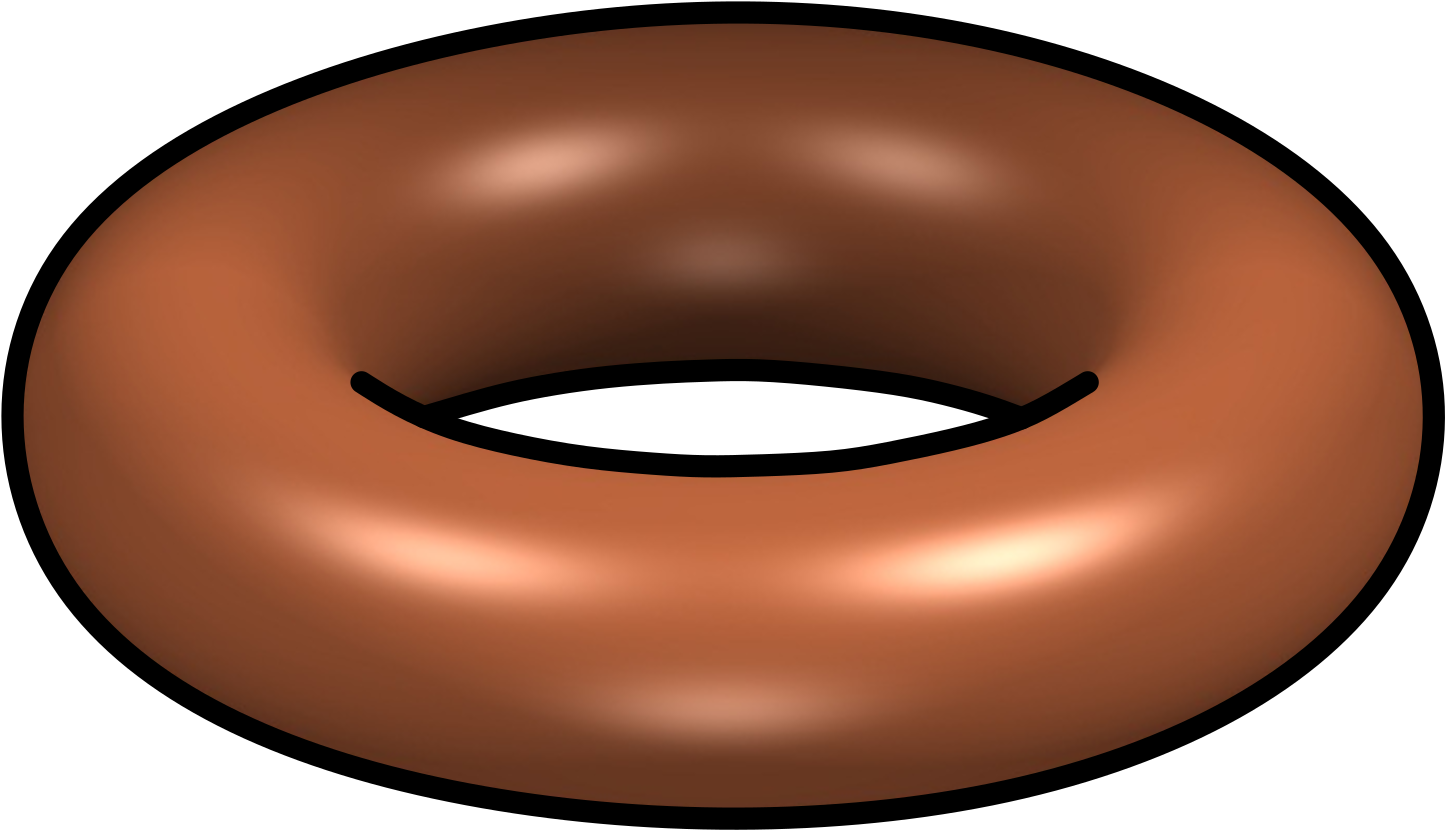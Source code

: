 <?xml version="1.0"?>
<!DOCTYPE ipe SYSTEM "ipe.dtd">
<ipe version="70206" creator="Ipe 7.2.7">
<info created="D:20130417192242" modified="D:20190210124136"/>
<bitmap id="1" width="699" height="415" length="36445" ColorSpace="DeviceRGB" Filter="DCTDecode" BitsPerComponent="8" encoding="base64">
/9j/4AAQSkZJRgABAQEAYABgAAD/4QA6RXhpZgAATU0AKgAAAAgAA1EQAAEAAAABAQAAAFER
AAQAAAABAAAAAFESAAQAAAABAAAAAAAAAAD/2wBDAAIBAQIBAQICAgICAgICAwUDAwMDAwYE
BAMFBwYHBwcGBwcICQsJCAgKCAcHCg0KCgsMDAwMBwkODw0MDgsMDAz/2wBDAQICAgMDAwYD
AwYMCAcIDAwMDAwMDAwMDAwMDAwMDAwMDAwMDAwMDAwMDAwMDAwMDAwMDAwMDAwMDAwMDAwM
DAz/wAARCAGfArsDASIAAhEBAxEB/8QAHwAAAQUBAQEBAQEAAAAAAAAAAAECAwQFBgcICQoL
/8QAtRAAAgEDAwIEAwUFBAQAAAF9AQIDAAQRBRIhMUEGE1FhByJxFDKBkaEII0KxwRVS0fAk
M2JyggkKFhcYGRolJicoKSo0NTY3ODk6Q0RFRkdISUpTVFVWV1hZWmNkZWZnaGlqc3R1dnd4
eXqDhIWGh4iJipKTlJWWl5iZmqKjpKWmp6ipqrKztLW2t7i5usLDxMXGx8jJytLT1NXW19jZ
2uHi4+Tl5ufo6erx8vP09fb3+Pn6/8QAHwEAAwEBAQEBAQEBAQAAAAAAAAECAwQFBgcICQoL
/8QAtREAAgECBAQDBAcFBAQAAQJ3AAECAxEEBSExBhJBUQdhcRMiMoEIFEKRobHBCSMzUvAV
YnLRChYkNOEl8RcYGRomJygpKjU2Nzg5OkNERUZHSElKU1RVVldYWVpjZGVmZ2hpanN0dXZ3
eHl6goOEhYaHiImKkpOUlZaXmJmaoqOkpaanqKmqsrO0tba3uLm6wsPExcbHyMnK0tPU1dbX
2Nna4uPk5ebn6Onq8vP09fb3+Pn6/9oADAMBAAIRAxEAPwD9/KKKKACiiigAooooAKKKKACi
iigAooooAKKKKACiiigAooooAKKKKACiiigAooooAKKKKACiiigAooooAKKKKACiiigAoops
06W8ZeR0jQd2OBQA6isDXfix4V8Lqx1PxN4f04I2wm61GGEBvT5mHPtXEeJP27Pgt4QFwdT+
K3w+tDaHEwfXbYsh9CA+e9S5xW7LjTm9k2erUV86a5/wVy/Zo8OXKQ3Xxo8DB5F3Dyr3zhjP
qgIH0rlb3/guf+yxY3UsLfFjS5GiYqWisrqRGx3DCLBHuKzeIpLeS+9GscJXe0H9zPrWiviV
/wDg4Y/ZYR2X/hOdTbBxkaFd4P8A45WDe/8AByZ+zBaXksS6v4xuFjYqJIvD8pR/cZIOPqBU
PGUP5195osvxL/5dv7mffFFfAf8AxEp/sxf9BLxt/wCE/J/8VR/xEp/sxf8AQS8a/wDhPyf/
ABVL67Q/nX3j/s3Ff8+39x9+UV8B/wDESn+zF/0EvGv/AIT8n/xVH/ESp+zF/wBBLxt/4T8n
/wAVR9dofzr7w/s3Ff8APt/cfflFfD2n/wDBxJ+y1fWMUz+MdatWkXJim0G6EiexwpGfoTW5
on/Be/8AZX1qzMx+JaWeGK7LnSryN/rjyzxVLF0H9tfeS8BiV/y7f3M+xaK+Y9J/4LM/sv6x
bwSR/GXwnEbjG1J3lidcnGGDINv412mg/wDBRn4C+JppI7H4wfDyd4huYf25bpgf8CYVar03
tJfeZyw1Zbwf3M9oorj/AA/+0L4B8WCI6X438I6j56eZGLfV7eUuv94APnFdRY6ta6mivbXN
vcK43AxSBwR68dq0Uk9jJxa3RYooopkhRRRQAUUUUAFFFFABRRRQAUUUUAFFFFABRRRQAUUU
UAFFFFABRRRQAUUUUAFFFFABRRRQAUUUUAFFFFABRRRQAUUUUAFFFFABRRRQAUUUUAFFFFAB
RRRQAUUUUAFFFFABRRRQAUUUUAFFFFABRRRQAUUUUAFFcT8W/wBpT4ffAbTmuvGfjTw14ZhU
E/8AEw1COFzj0UncfwFfJfxs/wCDiP8AZx+FBlh0nWda8c3kfATRdPYwt/21l2L+Waxq4ilT
+OSR0UcJWq/w4N/I+6qK/GL4wf8AB074hv2nh8A/CzTbCNsiK61zUGnkHuY4go/Dca+Wvi5/
wXW/af8Ai8ZEXx0nha1kyPJ0GwitcAnpvIZ/x3V59XOcNHZt+h61HhzGT+JKPq/8rn9Hmoan
baTbNNd3EFtCvV5XCKPxPFeQ/FH/AIKF/A74L+YPEvxV8EabLEcNF/akU0oPHGyMs2efSv5k
/iD8cviF8Xp2k8U+N/FniFnJJF/qs069c/dZiO57VyCaGoYkgEnua4anEC+xD72enS4Tf/Ly
f3I/oV+Iv/Bxb+zL4FaRLLxD4g8TTJ0Gl6PKUbp/FLsHf9DXgnxC/wCDqvwlZiVPCvwn8R6i
wzsl1LUYbVTxwSqK56+9fjWmjquOMD6VKulqOgrinntd7WXyPSpcL4WPxXfz/wAj9IvHn/B0
j8XtaaRfDvw+8D6HGchGuXuL2Qc8E/MgzjjpXjvjj/g4L/al8a+YsHi7RtAjfOF03RYEKjOe
GcOeOnXpXyENNUY+U05dPA6AH8K5Z5riJbzZ3U8jwkdqa/P8z1/xd/wVB/aQ8ds/9pfGXxyy
ybgUt782ygN1AEYUY/l2rzLxL8cPiD40kkfWPHXjDUzNjf8AatYuJQ+OmQz4OKofYMdFpRZY
6AiuaWLqS3k38zshgKUfhil8jEvYbnVZGe6uLi5dzuZpZGcsfU571GuiIv8ADXQfY/bNH2P/
AGaydZmyw67GCNHAHC5FOXRx/dxW59kPoRS/ZPY0e1ZXsEYn9kKP4RR/ZSjoorb+yexo+y47
Gl7UFRRi/wBlD+7R/ZY/uitv7L7UfZval7VgqKMT+yx/dFH9lD+7W19m/wBk0fZfY01UYexR
if2Sv90UHSF/u1tfZT2Bo+yn0NHtQ9ijCOjjP3KRtGU9VxW99lPoaPsntT9qL2KMGPSjA++N
njcd1OD+lbWi+PfFHhog6b4k8Q6cQuz/AEbUZofl9PlYce1SfY/9mkNnjtTVdrqTLDRe6PQ/
CH7ffx58BbP7J+L3xBtVjZWVTrM0q5UYHDsQQB26V6r4G/4LlftTeBfLCfEy41dI8fLqmn21
zuwc8koGOenXpXzKbMZ6UhsgewraGOrR2k18zmnllCXxQT+SPv3wP/wc2/H/AMOmNdZ0LwD4
hVcbi1jLau/OTykmAccdK9p8Af8AB1e6iNfFfwdbPG+TSdZz65IWSP6fxetfkudPB7Zpracp
4xiumGcYmP2jjqcPYOX2Lel0fvB8OP8Ag5l/Z98VrGuuWPjfwrM5AP2jTVuY1/4FE7HA+lfQ
Hwv/AOCvf7N3xcaKPSvi14Xt7iUcQajK1hIOnBEwUd/Wv5nG0tT2qJ9GVuoFdlPP6q+JJnBV
4Vw7+Btfif1xeFPiFoHjuzS40PXNI1iCQblksryO4Vh65Qmtiv5FfDGv634HvUudD1jVdHuY
zlZbK7kt3B+qEGve/hR/wVn/AGkvgxLGdK+K3iS9giGBb6rIuoxEYxjEwY/ka7afEFN/HFr0
PNrcKVlrTmn6q3+Z/TfRX4X/AAh/4Od/i/4TaKLxl4N8I+LIAQHltvM06cjuRgumf+Aivqv4
M/8ABzd8GfGjwweL/Dni/wAFzvw8vkpqFsh/3oyHx/wCu+lmuGn9q3qeVWyLG094X9Nf+Cfp
LRXi/wAE/wDgon8EP2h0iHhL4meFNRuZRxayXq21yD6eVLtbP4V7NDMlxEskbrIjjKspyCPY
13wnGSvF3PLqU5wdppr1HUUUVRAUUUUAFFFFABRRRQAUUUUAFFFFABRRRQAUUUUAFFFFABRR
RQAUUUUAFFFFABRRRQAUUUUAFFFFABRRRQAUUUUAFFFFABRRRQAUUUUAFFFDMFBJIAHJJ7UA
FFfO/wC1F/wVT+Bn7I0csPinxxp1xq8WR/ZWlEX96T6FIyQn/AytfnX+0z/wc7eJfEK3Nh8J
fA1pocLErHquuv8AabjH95YEwin/AHmauLEZhQo/HLXtuz0sJlOKxGtODt3eiP2XvtQg0u0k
uLqeG2giG55JXCIg9STwBXzJ+0P/AMFkP2eP2bfOg1b4gadrOpwkqbDQgdRnDDsfLyi/8CYV
+BHx9/bY+MX7VN3JJ468f+ItZt5CSLIXBgsk9hDHtTH1FeXW+gquPlA/CvFr8RdKUfvPo8Lw
i3rXn8l/m/8AI/WD9oD/AIOj7y58+0+F3w2SFTlU1DxFc7j7MIIjj8C9fFXx3/4LAftH/tEt
NFqvxF1PRNPm62WggabCB6Zj+c/ixr5/i0kDHyk1Yj0wDOFrxq+b4ip8Uvu0Po8NkGFo/DBX
89fzMjVnv/E+oPeapfXupXcpy011M00jH1LMSTSRaKB/DW6mn+oAxUi2HqK8912z1Y4ZJWSM
RNKAHQCpV00dxjFbAssUosx6EVDqs0VEyl08dSKcLFfTNan2Qe9H2Ue/5UvaFKkZosgOwpRa
AdBWj9mA65H4Un2ce1LnBUyh9l9qPs+OgFX/ALOPak+zego5wdMpeR7Unk/Sr32ak+y+5oUg
9mUvJ+lHk/Sr32X3pPsg9RRzh7MpeT7Cjyvarv2QUfZBQpB7Mo+T9aPJ9jV77IKPsnoKamHs
yj5XsaPK9jV37J7Cj7J7CjnF7MpeV7GjyvY1c+yn2/Kj7Kfb8qOYPZlPyvY0nkj0NXPsp9DR
9lPoaOYOQp+SPQ0eSPQ1cNsR2pPsx9B+dHMLkKnkj0NHkj0NWvsxHrR9nPvRzByFbyB6UeQP
SrPkEdiaPJI6gijmDkK3kD0pDbAnOBVoRewFKIc9h+VHMCgU/so9BSGzB7Cr3kewpRbjvijn
H7MzzZD0NNOnj0Naf2b2o+y+1HOJ0jIbTRyMVG+lBuwNbf2T2pPsZPUCmqgnROebR9rhlBVl
OQRwQa9X+Cn7cfxo/ZwnRvBvxI8V6TDH/wAupvGuLYj08qTcmPwrhzZccCmtYEg8YFa08TKD
vF2MauDhUVpxTXmj9CfgL/wcyfFjwOYLbx/4U8OeNbRMB7m13adeEevy7oycf7Ir7e/Z6/4O
Fv2f/jP9nttd1HVfh7qcxCmLWrctbg/9d49y49221+Cb6aG6rxVeXSFYHK4zXq0M9xENG7+p
4eJ4XwlTWMeV+X+Wx/WD4A+KPhr4q6Mmo+Gdf0fxBYyKGWfT7yO5TB6coTj8a3a/k7+HXxE8
V/BnXk1Twj4j1vw3qER3CfTryS3b8dpGR7HNfbn7Nf8AwcTfG74NR21j4ztdI+I+lxEK0l2n
2TUNv/XaMbWP+8h+tezh+IKM9Kit+J85i+E8RDWjJS/B/wCR+9FFfEn7MP8AwXz+A37QT29j
rGqXfw81qYhfs+vKEt2b0W4XMeP97bX2d4f8R6f4t0iDUNKvrPUrC5UPFcWsyzRSA9wykgj6
V7VHEU6qvTkmfOYjC1qD5asWvUu0UUVsc4UUUUAFFFFABRRRQAUUUUAFFFFABRRRQAUUUUAF
FFFABRRRQAUUUUAFFFFABRRRQAUUUUAFFFFABRRWL8QPiR4f+FHhe51vxNrOmaDpFmpea7vr
hYIox7sxHPt1pN21Y0m3ZG1WZ4x8baN8PfD9xq2varp2i6XaLumu724SCGMe7MQBX5nftp/8
HI/hfwQbvQ/gvox8XaouY/7b1BGh06I/3o4+Hl+p2j61+WH7Rn7W/wAUv2wNfa/+IPi/VtdQ
uZIrIyGOytvaOFcIuPXGfevGxmeUKOkPef4fefRZfw1icRaVT3F57/d/mfsB+1x/wcafCn4N
PdaX8OrG7+JOuQkoLiIm10uNgccysN0g/wBxcH1r8yP2pf8Agrx8fP2uGuLXVfFs/hrw/cZH
9kaBmygKn+F3B8yTj+82Pavniz0IIB8oFX4NJAAwtfMYvOq9bS9l2R9rgOG8LQs+W77vX/gG
FDohklaR90kjnczNyWPck+tXYNHC4+UCtqPTfYCp0sAO3WvJlWbPfhhkjIi0wDGRUyWAHRc1
qizAxx0pwtR2GKydQ2VFGYtn04p4sz3FaP2f2FHke36UnMpUzP8Asp9DS/ZSOxq8YsemfpSG
L2Bo5g5Cj9nPoKDAfT9KumL2IpPIznihSBxKJh9hR5XtV8Wmexp62JPahSFymZ5J96X7Ofet
ZdMLYwvWpo9HLYAU4pqQuQwxaZ7U77KfQ10MegM38JqePwyzY+U0XDkOZ+xN6UfYj6GusTwq
5I+UmpB4UfptP5U7sTiciLA+hFL9gPpXXHwqw42nP0preGGX+H9KOZicTkjYkdj+VN+xH0Nd
W/h5l/hNQSaIV/hxRzByo5s2ZHbFNNofTNb8mkkdjkVDJp2O3FHMHKYptPak+y+1azWOO2KY
bP2p8wcpmfZfak+yn0H5Vp/Y/YUoss9gaOYOUy/sho+yGtcWBPIBqQaYTjjmjmEomJ9jPtR9
jPtW8ujk44NPGiE/w0+YfKc99kPpTfsjehxXSDQSf4T+VIdBYfwkUcwuU5s2hHYUn2Y+mfwr
on0Jh/Dyaik0Vv7p4o5g5TBNufQUnkH0rZk0lh2IxUT6aVPTFLmDlMrysdgaUIfTFX2siueD
xUbWpHUEmjmDlKoT1NKEHoTU5gx2H5UnlkccCjmGokQi9hS+V64qUJ6mnLH6DFLmY1Eh8nPQ
fpR5Ht+lWViz1p4hB7ZpXGolP7NTWtQeMVoeSO+BS+QD0yaOYOQy3sQeo4qGTTA3bmtr7MDz
ig2gPUdKaqCdJM5y40YODlQRXon7Pf7XXxU/ZM1hLvwD401rQkVgz2izGWzm9nhfKH8s1zbW
IPaoZNOz2zW1LEyg7xdmc9bBwqRcZpNH6kfsm/8ABy6Q9ppXxn8JeWMBH13QQSM/3pLZj/6A
34V+ln7Pf7WXw6/ap8NjVfAPi3SPEVuADLHbzAXFuSM4kibDofqK/mCn0kNnK1Y8HeJte+F/
iW31nwzrGp6Dq1oweG6sbh4JUI56qR+Ve/hOIqsPdqrmX4nymP4Qo1LyoPkf3o/q5or8U/2P
/wDg4y8dfDIWWjfFvRY/Gukx4jbV7ILb6nGv95l/1cpH/ASfWv1a/Zi/bQ+Gv7YHhSPVfAXi
jT9XJQNPZFxHe2ZI+7LCfmUj1xj0Jr6jCZjQxC/dy17dT4nH5RisI/3sdO61X9ep6lRRRXce
YFFFFABRRRQAUUUUAFFFFABRRRQAUUUUAFFFFABRRRQAUUUUAFFFFABRRRQAVHeXkOn2sk9x
LFBBCpd5JGCogHUkngCvFP20v+Cg/wANf2FPBjal401mM6nOhNjo1oRLf37dgqZ+Vc9XbCj1
r8Qv28f+Cu3xU/buvrrSzdy+D/AbOfK0PTpWU3CdjcyDBlPtwo9O9ebjs0o4ZWk7vt/Wx7GW
ZJiMY7xVo93+nc/R39vX/g4I8Bfs9zXvhz4ZW9v8Q/FsOY3ukkI0iyfod0i8ykeicf7VfkL+
03+198T/ANtLxWdV+IPie+1aNJC9tYK3lWNkCfuxwr8o9MnLHuTXA6doAjUYUCte00kAD5cm
vi8dnNau7N2XZH6PlfD2HwqTiry7vf8A4Bj2WhBAAF4HtWlb6UFAyAK1YNNwBxirUdiB2BxX
jSrXPooYdIy4dOAAwtWEsT6CtJbTtini1IxwaydQ3VIzxZYxmnfYx71f+zH+6aQwY7UucpUy
l9lHoKPsw9P0q4YvYU0x/UUKQuQpm3FNaDFW2jPcZpvl56ZppicSmYiKTyCe1Xlts9qliscn
pVcxPKZyWpPapo7At0BrXt9JLEcGtOx8OmQj5TQpCcTn4NHL/wAJ5q/a+HGkx8p5rr9L8HtJ
j5P0rqdG+H5kx8n6VVxWPOrPwe8mPkOK17HwE8mP3ZP4V65ovwxL7f3fH0rrtH+E4bbmP9KB
cp4bZ/DZ2x+7P5Vp23wwc4zGfyr6E074TDAzEMfStWD4WIgGYx+VFyWj5zi+F7Af6v8ASnn4
aFR9w/lX0XJ8OEiH+rH5VQvvBEcQPyAEVSYj58n+HpQH5P0qhd+CRHnKV7nqvhiOIH5RiuX1
nSEjDcCqA8fvPCwTI2jism80EJn5ea9J1izRM4ArltWRQT04oJZxV3pYTPHSs24sgvauk1Jl
BPtWJeuOaBMypbYAnioWgHIq1cSDJqs8oyTQIYIB1wBUsdsDjimLKDViGQZzQBJDZBu3Wrlv
pgbtwabaMDjmtax2nHTigCK30QNjir0Hhvf/AA9a0dOhVscVvabZI+OM0Ac3F4S3j7tSjwWW
Awh/Ku7sNISTHy5rYtPDiOB8ooA8rfwOSPuEfhVefwM3PyH8q9qj8II/O0UsngZWB+QflQB4
Pc+CmGfkP5VnXXhFkJ+U175d+AQQfk/SsfUfAGM/Jg0AeFXPhpkz8pqhcaGy54Ney6l4G25G
yue1PwgUz8hxQNI8wl0wr2NV3siueDxXc3/hspn5ayLvRihPy4xQUkc01qc9KTycH1rWnsCu
RjpVWS2x2pNjsVAh79KeBngCpDDjseKQKB0qWxoAgHbJp4T14oQd/SpEXJ6ZpFpDViz0FOEB
OOBzU0aCpVTPsKhyKUSsLU+gzSGzPtV1Y89BSiHPYflS5iuQzmsie2ahl08HqtbPkD0pDbZ6
imqgnTOcuNJDg8AipvB3iXXfhZ4qtdd8NavqOhaxYuJILuynaGWMg56r29jwa2Xsg3JFVptN
B6DNa067TumYVcNGSakro/Rz9hv/AIOKNX8MSWvh7446e+rWQxGniTTYQtzF0AM8IwHHqyYP
+ya/Vz4Q/Gnwp8e/BNr4j8Ha9pviHRbxQY7mzlEig4+6w6qw7qwBHpX8vF3o4YEFcZrtv2bP
2pviJ+xt46TX/AHiC60mYsPtNoT5lnfKD92WI/Kw9+o7EV9Pl/Ec4WhX95d+v/BPis24Qp1L
1ML7su3R/wCR/TxRXw9/wT3/AOC3ngL9rd7Lw14uW38CePZQsaW9xN/oOqSdP3Eh+6xP8D8+
hNfcNfYYfE060Oek7o/PcVhK2Gm6daNmFFFFbnMFFFFABRRRQAUUUUAFFFFABRRRQAUUUUAF
FFFABRRWX428b6P8NvCWoa9r+pWekaNpUDXF3eXUojhgjUZLMx/yaTdtWNJt2RpySLEjO7Kq
qMkk4AHrX5p/8FNv+C92jfBOTUPA/wAGpLHxL4uTdBea2f3un6U3QiPHE0o/74B9elfL3/BU
v/gt54g/aiv9R8B/Cq6vvD3w/Rmt7vU4yYr3XgCQcEcxwH+795u+BxXwVpGghAMjk96+WzTP
lG9PDv5/5f5n3GScLOdq2LXpH/P/AC+8v+N/GHiP4zeNb3xJ4s1nUfEGu6k5kuby9mMsshPu
egHYDAHanWGjBcDbyKv2OkhQMjArVtdOxgYxXxdXEOTu2fo2HwkYJKKsULXSwMZGavQ2GMDG
BV+GxAxxVmOyPpiuSVU9CFEoR2WB0qVbQDt1q+tmPfBpwtQOxP4Vm5mypFEW2Peg249DV42w
9MU1relzD5CkYB9DTGiI96tvGR2zUbpj3BpqRLiVGjB7c1E6Y6jIq1KmOaiZd31rRMylEr+X
noacsOT0NSiP2AFSxRcjiqTIaGw2uSOKv2en7iOKLWDOOK2dOtQSOKpMhofpejByOK6nRPDY
cr8vWoNGtV+XgcV2GhQIu3IFMRc8PeElYrlf0rvPDng1DtJQCs3QDGm3OMV2uh3scYXkcVaI
ZsaB4PjULlB+VdfpXheJFHyisHTdeiiAywGK1YvGEUSj5hx70xNnRQaNDEo4HFFxbwxDovFc
zc+P44wcOBWNqnxJRQf3gx9aaRDZ02qXEMYPIrk9d1WJAcEVzOufE5MMBIPzri9f+JQbdiQf
nVJEtnSeIddjXd8wxXC+IPECZbDCuf174geZuw/61x+s+NPMLfP+tMTkbWua8pLYYGuS1fWQ
SeaytU8UF8/NWDf68XJ+aixNzR1HVQxPIrGu9QBJ5qjdaqWzz1qjNfZzzT5RXLs9715qBrv3
qhJd571GbrvmmohzGkt371PFecjmsUXR9qkS7IxzRyi5jo7W/AxzWtY6mARzXGw35GOau22q
lf4qdg5j0HTNVUY5HNdHpWrrxzzXl1nrhUj5q2dO8SFCPmxiiwcx6/pGrocciuo0rUo2xyMV
4vpni3bj5q6TSvGm3Hzj86LIOY9l0+7jcDkGtS38px2NeVaZ45HHz4roNP8AHC4GXFLlHzHc
vZROOgOao3ukRsCcA1k2/jJHA+cVOfFCSD7w/Ok4gmUNV0BDnCiuW1nw8vzYUV1t3rcbg5Ir
E1O/jkB5FKw7nBaxoKjdha5jVNHCbsKK7/V5UbPI5rmNW2ndjmgpM4i/00KTxism6s9pPFdV
qSjJ4rEvYxk0mikzDlgx2qJkI6jNX7hME1Vdcc1DQ0Q1JF2prIDyOKVPlx3oZaZYQcAetTKM
n2FQxnIFTx96yZrEei5+lTJDkc8CmxLkgelWETPAHArNs1jEasI7Cni3PoKmSP0qRYs9qhyN
VAqG19gTTHss9utaS25IpTafiaSmP2ZjS2Gc8Zqlc6YGBGK6NrM+mahmsuvGKuNQznRucZe6
MVcOhZHQ7lZTgqR3B7Gvvn/gnD/wXM8T/s6z2Hg74ry3virwUpEMGqEmXUdJXoNxPM0Y9D8w
HQnpXxZc6cCDwDWTqGjBwflFengsxq4eanTdv1PGzLKKOKpunWjf816H9QHwx+KPh74z+CLD
xJ4W1ey1zQ9TjElvd2sgeNx6exHQg8g8Gt+v5w/2Gv8AgoJ4+/YA8fLeaBcyap4Xu5AdT0C5
lP2a6Xu6f885QOjD8QRX7x/sefto+B/22/hbB4m8G6ikroqrqGmysBd6XKRzFKv8mHDDkGv0
HLM2pYuNtpdv8j8mznIa2AlfeD2f+Z6zRRRXrHghRRRQAUUUUAFFFFABRRRQAUUUUAFFFYPx
P+J+gfBnwFqnifxPqlpo2haNA1xd3dw4VIkA/UnoAOSSAKTaSuxxTbsit8ZPjJ4a+AHw21Xx
d4u1W20bQdGhM1zczNgADoqjqzE8BRyScV+AX/BTX/gqr4q/4KHeMjpeni78O/DbS5W+w6Us
pD35B4nuccMxGMJyF9zzVD/gpz/wUy8Tf8FEvik9vA9xpPw40S4YaPpIYgXGDgXU4/ikYcgH
hAcDnJPz5o2jhVHHNfFZznTqXpUn7v5/8A/SOHeHFStXxCvLou3/AARmkaIEAG2uhsNM2gcZ
IqXT9NCgACtm0sOmAK+Qq1rn6BQw9ita6eBjjmtCCxwBkVat7IDGBirkNn0yMVxzqHoQpFOO
0AHTFSra+1XktAOgyakFvx0FZuZsqZQ+zHuDSGDHb9K0PI9v0pjxccikpDcDPaL2qN48dKvS
wdxVeRMZ44qkyJRKciZGcc1XdcHHY1dlXBqrOMGtIsykitIOPpUWwc81LL3+tRF+wrWL0MJD
R1FTRHmoCwBxTllA79KtIyNK1cAitawuAuOcVz0VztxzirUOohCOa0RDZ2um6gExyBXQ6Zrq
x4+YV5rBre3HzVcg8SFMHdVJENnr+neK1iA+YVs2njxYgPn6e9eJR+LimPmNO/4TdgPv8fWq
SIcj3dfiWEXiTGPeorj4qlQf3n614RN49YA4cj8ao3Xj12z85H41SiQ5HuGofFk4I839a5/V
fiqzA/vD+deO3fjZ2z85yfesy78Xs2fnNUkQ5HqGq/EppM/vDz71zmp+PWkJ+fr71wF14md8
/Maz7jXWbOW61SiS5HYah4vaQn5zWNe+JGcn5jXNz6uTnLE1Wk1EtnBJquUhyNq51lmzzVGb
US2eazWvCxOD1phlZu9NRZLmXJLsnvUT3Ge9VwGPcinCIn1pqIucc0/400zHtS/Zz6Gj7Ofe
nykuY0yn1xSfaCO4pxgYetMaE+mKOUOcet2R0NSJfEYwelVSpXqKYzEEjpQoi5zUi1QrgZq3
b62y4+Y1z/nFeM0q3RHc8Ucoc519r4kZMfMRWpZeLWTB3GuAS/I7nNTx6qQeGNHKPnPULHxu
y4+c/nWzY+PiuPn/AFrx+HW2GPmNW4PELLj5jxRyjUz2u0+IPT94fzrQg8f5A/efrXiEHidh
/EauQ+K2H8Zpco1M9p/4TnePv5qGbxgHBG6vJo/FzAffNSr4tOOWPPvSsUpHol54kDg/MDWR
fawHzzXJHxNvH3qhk14tn5s1LiUpG3e34bODWVdXQOec1Rm1fdxmqsuobs85qXEpSLU0wOea
rSOPWq73ee9M+0+9S0aKROzE/ShWxwelQiXPc05ZM+4qGi4stwtnirMZz+NUIXwRzxVyFulR
JG0WXIDk5q1COM1VtzyKuW44FYSZ0QJ4kzgelWY4sdsk1FbrnnFW4k9RWMmdMUCQ5xmniAHt
UsURP1qwluB25rNyNVAp/Zs9qY9qDkYrTFuD2FBtQRjGKSmP2ZizWIOeMVSutPyDkV0clmD0
BFVZ7I85Gc1cahnOlc4/UNJDAjHWuj/Zy/aO8Z/sd/Fiy8YeCdTlsb22cfabYsTbajFnmKZO
jKRn3B5GDTbvT8g8VjajpQYHjOa7cPipQkpRdmjzcXgoVYOE1dM/oL/4J/8A/BQ3wb+338NW
1PQ3Om+ItMVV1jRJ3BuLJyB86/34mOdrD6HBr3+v5hPgj8bfFn7K/wAWdN8a+CtSk0zWdLfP
HMV1Hn5opV6OjDgg/wA8Gv6Bf2Av28/Cv7ePwbt9e0aaK016xRItb0hm/fafPjnjqY2OSrdx
x1Br9IyfOI4qPJPSa/E/HeIeH5YGftKetN/h5P8ARnu1FFFe6fMBRRRQAUUUUAFFFFABRRRQ
BFqGoW+k2M11dzw2trbIZZZpXCRxIBkszHgADkk9K/Ab/gsf/wAFTL39uf4lSeCvCF3Nb/C3
w1dHy9pwNeuUJH2lv9gZIRT2+bqePpP/AIODv+CmkmnLP8BPAuogXFyit4tvbaTJjQgMtkCO
hIwz+gwvrX5R+HtIEaKNuBXyefZpa+Hpv1/yPvOF8kvbFVl6L9f8i7oejhFUAAYrqNM04KBg
ZqHStPwBwMmug0+y4HFfDVqp+m4ehYWxsenHFatrZ9MCnWdnwOOK0re14AA6VwTqHq06RFBa
AAYFWY7U+lWYbQDnHNWEt/aueUzqjTKa2nrTvsgq6IPagwe1TzF+zM9rYjtUUkWO1aTw1BNB
nJxzVKRMoGbImO1VJ48E+laU0ZGRiqdwnymtIsxnEzphxVO461euBwao3R5PrW8DmmVJ2/Wo
HfaKknbDH0FVZZM5Oa3ijlmxWkx3xTTMR361C8nv1qGS42961SMZMtG729zTft5/vCs97g9c
1G9yR3rRRMpSNYamVHJ6Uf2wR3rEkvdueeagkvic84zVqJk5G++ukZ+aoJdfY/xGsF70881D
Jen1q1EzlM3Jdcbn5jVaXWm5+Y1iyX3XnNQSXpPGatRM3M2JtXPPzVVl1QnuSRWW90T361E1
z71SiZuoaMmos2eage8Jzz1qi116mmm6HqatQIcy6bgnnNAlJ6YNUhck1JHKWxzVKBDmXF+b
HbNTxpuqtb/MR61o2kO7FNQJcwhtt3arUVgW7E1bs7INjjrWraaaGxwKpQJczHj0wkY28U7+
yWxnaa6eDSVIHAqb+yV644p8gnM4+TS254qtNpzL2NdnPpSgHgVn3mnKoPHSjkE5nIT2jL2q
nPEVzXSX1oq54xisi9iC54xT5A5zIlJXOO1QvMV7irF1gZqjNKAaOQOckNyRQLw9zVN5x61G
bkZ60uQfOaS35yOeKlTUSDyTWR9pHr+tKLnnrScBqZtx6mcdTxU0eqkYO7rWALnkc09bo9M0
uUamdEmrHON3SpU1cn+LpXNreHrk1It6Rxmk4FKZ0a6sT3PFO/tU/wB6ufS/PAJxUiXvvipc
SlM3RqZ7ml+3hj15NYq3ee+cVIt178VDiaKoa/2rPfNKJ8981lpdEY54qaO5DdSQahxNIzNJ
Lgg9c1NHMDg5wazUm9TU8U2COelQ4m0ZGlG/I7VdtnyBWXBKGxzV60fkDrmsZI3hI1LZske9
X7foKzrZjkGtK2BIFc0zspMvWy8D3q7AmcCqtqvArRtY84OOlc0mdkESwxYA45qzHD7UQRE4
q5Dbj0zWEpHTGJClsT2p4tOOlW0g9qkFvntmocjZUzOa0OOmcVDLaEdRWubY+hFRyW/XihTE
6RgXNlnOBzWZe2G4EEciuons+uBiqF1ZgggitoVDnqUjidU0sMGyK6f9lX9qTxZ+xJ8b9P8A
GvhS4cNAwj1CxLkQapbZy0Mg9COh6qcEVW1CwyDkVzms6WGDcV6WFxUqc1OLs0ePjsFCrBwm
rpn9Jn7Ln7S3hr9rf4KaP458K3Im03VY8SRMcy2U4A8yCQdnUn8QQehFeg1/Pv8A8Epf+Cgt
5+wZ8e47bV555fh34plWDWbYHItH+6l2g7FCRuA+8uR1Ar+gDR9XtfEGk2t/YzxXVlfQpcW8
0bbkmjdQyup7gggg+9fqWVZjHF0ub7S3X9dz8PzzKJ4Cu4bxez/T1RYooor0zxQooooAKKKK
ACvm7/gqT+3jYfsEfswal4hR4pvFesBtP8O2bYPm3TL/AKxhnOyNcuT6hR/FX0dc3MdlbyTT
SJDDCpd3dgqooGSSTwAB3r+b7/grd+29N+3T+13qmo2M8j+DvDDNpOgR8hXhRvnnxnG6RwW/
3do7V5ma436vRuviei/zPayPLfreISl8MdX/AJfM+d7jVtQ8deKL/W9Xup7/AFTVbh7q7uZm
LSTyuxZmJPckmum0awCheKydAsAqrwOK63SbQACvzbEVW22fsmDoJJJIv6ZZ8DjrW7YWnTgg
VV061wBxzW3ZW4AAryasz3aNMltbXoAK0be2CgcUy1iCqOKuwDpxXJOR6FOCFitunHWp0tj6
YpYjzU8fesJSOiMURfZvc0jWx/KrFFJM05SjJB7YNV5ocZGK1JFBHIqtPCKqMjOUDHuYeCcY
qhcJ1HrWzcw4yCKzLuIgmuiEjkqRMe6BGeOlZt0eT7Vq3qYJAzzWTeH5jXVA4ahn3T4zVOWT
Gamu3wTz0qjcTYHBrrgjgnISefGQDkmqsk2cnNJLL15yTVeWU+tbRic8pDpJwB161XlujyAe
KjlkJPWoJHrSMTGUh73HvUMlzjOTiopZMZGarSyHua0jExlMmku/SoJLknvUMklV5pyOM81p
GBjKZZe496hkuwO+aqSTk5yahe4I6mtFAydQtveVE10e5qk93ionvT2OK0UDN1C+bjvmk+0+
9ZrXZ9etN+1Y5zVKBm6hrLdAHrU8N0OKw1vgO9TRaiAeuatQIdQ6W1uuR0rVsbkcc1x9vqwG
ORWhba5tx8wqlAl1TurC5XjJ6Vs2N0oxyK89tPEYXHz1o23ikKB83601Al1T0W3u0wORU/2y
PHUZrz+LxeB/EPzqX/hMh/fpqmJ1Ttbi8TB5FZl7dpg8iuYl8XqRjeKpXPisMD84oVMTqmzq
F0gzgg1h6hcLkkEVQu/EYfPzD86y7vXA2fmFHIHtS1e3C5PIrMuLgZPIqrdaqGz8wqjPfgk8
ihwD2pcluBzzULXGO/SqEl7nPNRm896XINVTS+046HFH2r3rM+2H1o+2H1pcg1UNUXRx1NOW
8IxzWWLsk44p63ROB0pOBSqGqt3609bsHvWYkxPIPNSLITznNS4FqZprdDjmpFuPfrWarnrk
kVNHJ071LiWpmilyeOalS7PrWejfkalRuxqHE0UjRjuge9Txz9Oay0Y9M81NHKQcZzUOJpGZ
qxXJGOeKtQzgjg1kRTnjPerMM+Mc1lKJtCobNvNhhzWlavyDwaw7Sbdg5rWsnyBXPNHXSkbl
ockVrWgJwBWPYknbW3YJnHUiuKoelRZpWidOMVqWsXAGM1SsIc4JHStezh6E1xTkejTiT20H
AJFXYYM9qZCoAq3EOnauaUjthAWK2z0FTLbetOj7e1SAZOKycjojEi+yio3tePWrtNcd6SkN
xRmTWvXAqldWoYHituRAwORVS4twc45rSMzGdM5u9s8ggjmsLU7HIbjpXYXlrkH1rF1G0yCc
dK66czgrUjz3xBpQdW4Ffq//AMG/n7fsvjPw/L8EPFN40mqaJA9z4bnlbLXFqvMlt7mMZZf9
jP8Adr8vtYsshuKz/AHxC1n4I/E3RfFvh26ey1nw/dpeWsqnHzKc7T6qRkEdwSK+jyjMZYas
prbr6Hx+f5THGYeVJ77p9mf1G0V5v+yR+0hpH7Wf7Pfhrx3ozAQa1bA3EOfmtbhflliPurgj
6YPevSK/UoTU4qUdmfiFSnKEnCas1owoooqiAooozQB8Pf8ABeX9tY/sufsgXPhrR7zyPFvx
I36Va+W+JLa0x/pM3ByPlIjB9ZD6V+BOj2eHUY6c19Uf8Fof2p5P2qP29PExtrlZ/D/giRvD
umBJRJERC5E0ikZBDy7zkZBAWvmjR7f94OOtfAZ1jPbV3bZaI/VuHMuVDDRuvelq/wBPwOg0
S1wF4HFdRpdvwBisXR4cAZHWuisBjivlq0j7fDQsa1igUjitS2PSsyzPzCtG3PSvPmerTNGA
nAq1CeRVS3bgelWoj0rCSOuDLUZwanQ4b61WQ8g+tTqcgHvWTR0IlooByM0VCZaY2Q9BUExq
d+gPpUMw781UdiGVZ8E89Kz72HKkjtWjOOfY1TuOh962gznqIwdQjxzWHqIxmulv4g6njmud
1WMjPGK7KTPOrxMK+fBJ7VlzOWPXrWjfg5YYrMkOCfavQgjyqj1IpD1NVpnxx6VNK2B9KqTP
ya2ijnkyORuvNV5ZMZOafLJjOTVOebJrWKMJSEmlyetV5JOpzRNL71UnuM5AzitoxOechZp+
wPWq0kvXmmSze9VprnGQDWsYnPKZJLOB3qtLcZ74qKW4znJqtLcgd81rGJjKZM83XmoJLgDv
mq8t0T3wKryXPXnFaqBjKoWZLo884FRtdH14qnLdgZwagkvCe9aKBjKoaDX5XPIwKF1TbznN
ZL3fvUT3oGeckVagZOobq6wV6GpE14jjdiuZbUCM4PFRtqLf3jVqmZuqdeniMr/HipF8Ulcf
OfzriW1NhyWyKa2rEdWNUqRLqneDxWR0cfnQfFx/v1wH9s46k/nSf20f7xpqkT7Y75vFp6b/
ANaifxST/Hk1wx1onuaT+2D6mn7IPbHZyeJN2RvqCTXs8bq5T+0yf4jzThfE96XswVU6N9XD
fxcVE2pbs84zWELwnuaet0fXmlyFKoa/20kdaBck9zWWt2e5zUqXQ9alwKUzRW4Pc1Kk4OOa
zkn96kSb3qHEtTNJJamSX1rNjuCO+RU8dwDjmocTWMzQjlI75FTxyg9+az45vfNTRy9MGocT
WMzQR+fepUfuOlUop84B61OknTms2jaMi7FJnqetWEbOPUVQR+4qxFKDjmoaNEy2rdCOtSqe
hquj96lRu3Y1mzWLLMZ6iplYjBFVom/Sp0PGPSoaNEy/YSncB61u6a2cc1ztpkMD0roNIUnG
BXNVR2UGdFpik7RjJroNNh6HFY+kxdCegroLBDgcV5lZntYeJqWKhVGB1rStBx9Ko2keAB6V
p2seFHFcM2enTRZhHSrcS5IHpUMCd/SrUKHA9TXNJnZBEqDgmpEGOfWmoucDsKkrNs2SCkPI
IpaKQETdDUE/apz0NQTH9atEyKdwASciszULcHJAyDWrcHk1Ru/un61tBnLURy+rWvDDFcnr
llknAzXd6nCGUkVy+tW3XivQoTPJxNPQ+8v+Deb9r9vh98XdW+EOsXJGl+LQ1/o+8/LDexr+
8jHp5kYz9Yx61+x9fy5eCfHWpfCH4j6H4q0aZ7fVPD99Ff20inBDRsGx9DjB9jX9MXwM+Lum
fHv4O+GvGmjOG03xLp8V/CN24x71BZCcDLK2VPHVTX6Vw1jfaUXRk9Y7ej/yPxvjLLvY4lYi
C0nv6r/NfqdXRRRX0p8aFeNf8FBv2hx+yx+xt4/8bJMsF9pelvHp53hWN3LiKHbzkkO6njnC
k9jXstflv/wc5/HsaJ8HfAPw1tnUXHiLUn1q85O4QW6lI164w0kpPIP+rGCOc8mOr+xoSqdl
+J35XhvrGKhS6N6+i1Z+OFo0t9cPPM7yzTuZJHY5Z2JyST6k1vaRD+8HtWVpsOADgVtad8je
5r8yqyuftNCFrHQ6bgAdhW3YscjmsHT3+Vfatqzfp3rzaqPXoM2bRumc1p27dKyLV84rStny
Aa45o9GmzTtm4Aq3E361n274I5q7E3SsJI6oMuRtkVPE2fxqpE+CPep0bB+tYtHTFllD2p1R
q3QipAcjNZyRomIRkEVG65B9qlprr3oixNFOVMgjuKp3CZB960pY+4qrPFnJHQ1rFmU43MS8
jIyKwtWi3KxwMiuovbbcCQDWHqlqeSB1rrpSOCtE42/jKs3rWPc8MRXRarAQzHHNc7qOUkPF
enSdzxa0bFK4k6+tVJpOvNS3EnJNUbmbGRXVFHFORHcTdR2qnNMBnmluJgMnNULm5znngV0Q
ick5jp7nOeeKpzXAGeaZcXQGeeaoz3XUk1vGByzqEs90TnnFVZrkDqarz3noapT3gGcmt4wO
adUtTXZ55xVWW7Azk1TmvvQ1Vmvh3NbRpnNOqXZb3rg1Vlu85yaozX/XBqtNfdctWsaZhKqX
5bwDvUEl6ecGs6XUBzzmq8moH1xWqpmEqppPeHuage9HrWa94T3JqNrknvWigZOsaL347HNQ
vfHrmqLT+pNNMwz61SgZuqXGvCc85pjXBPeqpmHajz/aqUSecsGYnvSeZ7mq/nfWjzvrTsxc
xZ833pROemaq+d9aXz/aizGplsXGD1FOW6POCaped+FL5wpOI1M0Euz69KlS86ZrLEw45NPE
5HepcSlUNZLoHvUqXHvWOtyfyqRLsjvipcC41TZS5I71NHd9MnisaO9PGTmp470dziocDWNQ
2Y7kHvU6XHvWNHdeh6VYiuyMc1m4GkahsRXRHWrEVwD0NY8V2DjmrEVz05rOUDaMzYjm6c1Y
inxgEjFZMN12Jq1FcdMGspRN41DVjlyAc1PFL71mQz4xg1ahmBxg1lKJvGRpwy9PWp426VnR
S4q3DLuFZSRvGRcRu/cVZhbOKpxvVm0JLjvis2jaLNKzQsRXS6DBwpIrC06EnHGc12Hh/TyQ
vHFcNeVkelhoXZsaVbkgcda6HTrc8cdKp6Vp5AGR1rfsrLAAxgV5FWZ79CloS2dv044rSgiP
GBTLa3wAMVdggrjnI9GnTHQxdPQVZRCOO9JHHjHFTKnYVhJnTFCKMYA5p4QDryaVVx0GTSkE
dRUFoRhkHjpTKexwpqNjhTQgbI2OFNV5jzip5Dxiq0rcntWiRnJlac8mqV2eD6Vbmbr0qjdt
2reCOaozOvT8prB1eIMCR3rcvW+U+9Y+oEHiuqkzgrbHLatbZU8dK/YT/g3R/aDXxr+zZ4i+
Ht3Oz6j4J1I3NsrPkmzuRuAAxwFlWTv/ABjp3/IjU4cg9SDX1T/wQq+M5+En/BQXSdKnuEgs
PHFhcaNLuUkNLt86EDAOCXjCg8ff5IBNfUcP4p0sXHs9Pv8A+CfFcV4L2+Bn3jqvl/wLn7xU
UUV+mH4uFfgN/wAHCvxTk+IX/BRm+0cTLLa+DdGs9NjUMGCO6G4ccE85mHHUEc81+/NfzCf8
FAPHg+KH7d/xa1xZWnhuvE97HC5IOY45TEg4JHCoO5+prwOIavLh1Hu/yPquEqPNi5TfRfmz
zWwTag96v2jbXHvVO3+VQPSrMLYIPoa+DkfqMNje0+T5QM9K2LKTgVz9hLgjnrWxZS9BXJUR
6FGRu2knArStJOgz1rFtJeRz1rRtpenNcc4noU5GvA/T2q9BJkCsu3lyAc1cglxiueSOuEjR
jfpViNsjFUopM96sRv8AnWMkdMJFyN/WpUbHB6GqqPnkdamjcEYzWbRsmT0U1GzwetOqEujK
TGMmegyDUMsXBOMirNNZM9OtUnYTRmz25wazL/T94PGQa6CSHOeMVVntc54rWE7GFSnc4HxB
pTICwUnH61xevRGLccHBr2C/0pZlPGc1w3jfwZK9vJJboWI5KdzXo4aur2Z42Mwrs2jzi5lC
g81m3M/Uk1Z1JzG7KwKleCDwRWPfXXUZxivapxPnKsxl1dZzzWdc3mMgHmm3l71wayru+AyA
a7IUzgqVSe5vAM881n3N91yaq3WogZ5yazLrUwM85NdUKRw1K5euL/rg1RuNQAzzk1nXeqgZ
Bas+41UnODxXTCicU65qT6j15wKpTakBnByazJb4sTk1Xkuu5NbxpHNKuaMupE9DVaS8J6k1
N4c8Kaz40vFt9G0nVNXuHO1Y7K1kncn0wgJr3n4Xf8Ejf2mfjL5baF8F/HDQydJryxNjF353
TlB2raFFvZHNUxEV8TsfPbXJPqajaf3Ar9Fvhl/wa2/tReOWifWLfwX4Sgk6m/1kTSJz3WFX
+vWvfPh5/wAGfPie62P4r+M+h2YIBaPStGlnIOOm6R0HB9uRXRHB1X9k5J5hQW8j8azcD1PN
MNyOhr+gTwP/AMGh/wAHdJeN9f8AiT8QNbIKlkt47azVhjkfcc8nvmvXfB3/AAa+fso+GYUF
5oPi7XZBHsZ73X5lDHOd2IggB+nHtW0cvqeRzyzWitrs/mcNz16UhuvQiv6tPDH/AAQS/ZJ8
LbjH8GfD94WQIfttxc3PTv8APIcE+or0Lw5/wSv/AGb/AAlNBJp/wS+G0MlsmyNm0SGQgYxz
uBzx3OTWiy6XVmUs3h0TP5BzdjpuxT7cTXgYwxyyheuxS2Pyr+yjw9+xl8IfCSyrpnwu+H1i
JyDIIvD9ou/HTPyV0GjfAvwR4dWQaf4N8K2AlwXFvpNvEHx0ztQZq1lv94zecLpH8T+Lv7Bd
/wDPrc/9+m/wo+wXf/Prc/8Afpv8K/tS/wCFYeGv+hd0L/wAi/8AiaP+FYeGv+hd0L/wAi/+
Jo/s3+8L+1/7v4/8A/it+wXf/Prc/wDfpv8ACke1uoULNb3CKvJJjIA/Sv7U/wDhWHhr/oXd
C/8AACL/AOJqO7+EvhS/tpIJ/DHh6eGVSrxyadCyuD1BBXBFH9m/3gWb/wB38f8AgH8VIvB/
ezThd+4r+za//ZU+F+qWUttcfDjwJNBOpSRG0G1KuD1B+SuQ1/8A4Jsfs++KLVIL/wCDHw0n
ijbeo/4R+2XBx1+VBSeWv+YpZwusT+PoXQ9jThcjrX9ZHiv/AIIjfspeMvtBu/gh4Mhkucb5
LSGS1YYx93y3Xb07YrzXxj/wbXfskeLfOMfgLVNHaXb82n67dR+Xj+6GdgM9+Kh5dPo0aRze
n1TP5gxcD1NPW49CDiv6H/HP/Bpb+z5rxkbRPFPxH8Ps5YoBewXSJn7ow8WSB9cn1rxn4hf8
GeloUkbwn8bLpG/5Zpq+hKw+73aKQd/9npWUsBVXQ2jmlB7u3yPxJW4NSJdEY5r9OviX/wAG
mf7QXhVXfw54p+HvipVPyr9rmsZG6dpEKjv/ABdq+dvin/wQc/aw+Enmvd/CPWtXt4us2jTw
6gpHqBG5b/x2sZYWot4s6YY6i9pI+VI7wjvirEV+e5zWx8Q/2fviB8ILtoPFXgjxZ4ckTqNR
0qe3H5uoFckl171zyp23OuFa+zN6K9B781ahvCMc1zsd3jHNWIb8jHNZSpm8Kx0sF4DjmrUN
1jBBrnINRBxk1et77pg5FYypnRCqdDBdA45xVyC4xjB5rn7e9BxzV+3vOmTXPKB1QqG7BOG6
HmrcEuMVjW9z05q/b3G4DmsJROqnM14ZMgGtHS1MkmBzWLay8gV3vw78C3GsBZ5UaOAnjIwX
/wDrVy15qEbs78NTlUkoxVy/4X0N7x1bado6e9d/omh+Wq/LzVnQvDCWkaqqgAe1dFZaWEA4
wBXz+IxPM9D6vCYPlWpXsNO2gYHStW2tMAADGKlt7PpxVyG2AxmvOnUPXp0rEcFv7EVajix0
pyRdsVMkXfisXI6YxGpH6DAqRY8ewpwUD60tQ2aKIAY6Cmv0p1Mc8+wphLYY56Co3PQU5m6k
9Kidj+JoSIbI5nxmqszYHualmfJxngVVmfJNaxRlKRFM3Ws+6fJOCatXEmAcGs+4kznmt4o5
JyKd6/bmsi9bL4PatC8kzk1l3LZY9cCuqmjiqso3y7kPGeKsfBz4h3Hwd+O3g7xXaMI5/D2t
Wl+pKhhiOVWIIPBBAIweuagujwe+K57xDHmJs88V3YabjJSXQ8zGU1ODi9mf1Padfxapp8F1
A4khuY1ljYZwysMg889DU1eV/sNePx8Uf2Ofhjrxbe+o+G7FpDuBy6wqjdAP4lPHbpXqlfsN
OfNFSXU/nurTcJuD6Nr7ivrGoR6TpF1dysVitYXlcgZICqSTjvwK/k+8SayPE3jnW9SMvnnU
NQnufM6eZvkZt345zX9WPxD/AORA1z/sH3H/AKLav5O9ObLyHOcsec5zz9T/ADP1NfNcSt2g
vX9D7Pg2PvVX6fqbMJ4qxGefrVO3b5RVlDxjuK+Nkj9DizRspsY55FbFnNwDmuft5NrA9jWp
Yz4wM1jUidNKR0NpNnHNaVrNkDmsG0nxgZrStZ+hrjnE9GlM3LabBHoavQSdOaxrebp6Vftp
uxNc0onXCRq283QVbik6c1lwy9KtwTdATmsJROmMjQjkxg9qnR+4qlHJ0qeOTGOaylE6IyLi
PnHNSK2eD1qqj9xUySZHWs2jVMmopqtng9adSuWmIRngimPEG7ZqVRk4NLsPY0kxNFKW1znj
NUrnTxICCAa2GT1FRvAG571anYzlTuea+O/hFa+JkeWI/Z7ojh1HDfUd68Q8e+CdU8FysLy3
byCcLMvMbfj2/GvrKWzBzxWfqWhQ6hA8U0SSxuMMrKCD+FenhMylT0lqjxsdk8K13HRnxNf6
iBnnAFYt9qoGcnAr6Z+I/wCyZpXiVZJtLlfSro5OFG6Jj/u9vwrwzXf2U/iB/wAJXZ6Rp2iz
azc6lOtvamzIYSuxwo5xtyfXA96+owWNoVtIys+zPh8yy3FYe8pRuu61/wCGOBvtZAz81Zdz
qrOSAcA1+oH7JH/BrD8YPjHHZ6p8S/EOi/DrR7hRIbaFhqWpMp7bUIiQ49XOPSv0r/Zd/wCD
c/8AZn/ZwWC61Dwvc/EPWYgCbzxLN9oi3eq267Yh+Kn619NRy2pLVq3qfGYnOKUdE7+h/Nz8
J/gF49+P+spp/gnwd4l8V3kh2iPTNPlucH3KggfiRX2x+z5/wbK/tN/GloJ9e0zQfh3p0oBa
TWr4PcKD/wBMYd7Z9iRX9I3gvwBoXw40WLTfD2jaVoenwKFjtrC1S3iQDoAqACtevRp5bBfE
7nkVc4qS+BW/E/Hn4Ff8GiXgXRDHP8Rvih4i8QyDlrXRbSPT4T7b38xj+Qr7G+Cf/BBn9lb4
GLE9j8KtJ1y7iwRc69LJqUmQOuJCU/Ja+wKK64YanHaJwVMXWn8Umc94F+EXhT4YWCWvhrwz
oGgW0YAWPTtPitlGPZFFdDRRWyRzt3CiiimIKKKKACiiigAooooAKKKKACiiigAooooAKKKK
ACiiigAooooAratollr1q0F9Z2t7A4w0c8SyIR7hgRXgvxm/4JTfs6fH1Z28T/B/wRc3E+d1
zbaetlcA+okh2Nn8a+g6KmUU90VGco6xdj8vfjl/wajfADx+k83g3XfGngO7k5RI7pdQtUP+
5KN+P+B18U/Hv/g05+NngPz7jwH4t8IeOrVMlIJmfTLth6YfdGT/AMDFf0MUVzzwdKXSx108
wrw+1f1P5Bv2gP8AgnB8d/2WJZj44+F/i7SLWBiDerZNc2ZA7iaLcmPcmvGIb1o2IJII4IPB
r+124t47uB4pY0likG1kdQysPQg9a+a/2l/+CPv7Of7V4mm8VfDHQItTmUj+0tJj/s27BPff
Dt3H/eBrjqZZ/I/vPRo51b44/cfyiWupgkAnBrTtdRHGTkV+xX7V3/BpK8bT6h8F/iICoBZd
I8Tx8+yrcxD/ANCT8a/MT4y/8E+vi1+zr8VZfB/ijw9FaapEu/zIb2G5tmTJG4SRsR26HDe1
eTi8O6K5qui79D3sDjFiZKFH3n26nBWl705yK6TwpoGoeKbtYbC2luGPUgfKv1PQV6b8N/2P
IrIRz67dtdyDkwQ5WMexPU/pXtXh7wNZ6BaJBaW0VvEnRUUAV8ti83pQ0pav8D7fL8grztKt
7q7dTzH4e/AJNOKXGplbicciMf6tP8a9S0zw8luiqqBQOOlbFtpgQABQMVdhsQMcV85iMZOo
7yZ9hhMvp0Y2gihbacFxgVehswO1Wo7YDjFTJb/hXHKdz0YU0iCO3C9qnSE+mKkWML0GTTwh
PtWTkbKIxUC9s06nBB3yaCAFPHSpcikhtFFGcdaEguIxwPeonbtSux69zUbtge5q7ENjXbt2
FQTSYz70+V8DAqtLJ1OatIzkxkz44zzVWZ6fLJ19aqXM2Aea2ijnnIhuZc55qhdS4B96muJe
vNZ11PnJreETlnIrXkuATWfI361PdS72xnpVSZ+D710xRxzkV7l+CaxdcG6E49K1bl+3pWRq
7/umrpprU4qz0P3+/wCCL3iZfE//AATX+GjiZpnsba5snyuChjuplC9B0Xbzz9c8D6kr45/4
INDH/BNPwcMY/wBO1Ltj/l8l9h/nuep+xq/W8A74am/7q/I/BM1jy4yql/NL8zH+IZx4A10/
9Q+4/wDRbV/JxYSb3c5zljznOefqf5n6mv627u2W8tJYXVWSVCjBhkEEYwfav5QPiTob+Ffi
z4q0qQYfTNYu7VgV2cxzunTt06dq8PiSPuwfr+h9NwdP3qsfT9SvakkVci7fSqVo3arkR6V8
dM/Q4MnjGcVdtZCMZNU4u1WIyRgismjeLNi0myo56Vp2sx45rCs5sEDNadrLjFc04nXSkbVt
MRjng1fgm6Cse2lyBzV+2lzjnkVzTidsJGvbz5xzyKuRSdOayoH6Vdt5CR15FYSidUJGnDNw
AasRv3qhCx4qzC5GM96xlE3jMuo+Mc8VKj9x1qtGcj1FSqTtFZyibxmWUkzwalV/U5FVUY8H
0qVWxyOlZtGqkWM05WzwetQo/pyKeDkZFS0WmS0hUHtikV+xp1S0MYY/oaY8IPUVNRTTBopy
WYbsDVeXTwTnGCOfpWmVB6ikMYNUpshwTPQfgl+2x8Vf2d5YV8NeLtSSwgOf7PvH+1WhHpsf
OB/u4r69+Df/AAXlkjEFt4/8F7j92S+0ab/x4wyf0avz+a3B7A1E9mD2r2MFn+Nw2lKo7dnq
vxPn8y4Vy3G3dakr91o/vW/zP2z+D/8AwUi+DfxqWJNN8Z6fp97LwLTVM2UwPp8+FP4E17dY
6hb6papPazw3MEgyskTh0YeoI4Nfzry6aGGCARXUfD343eOfhFcLL4Y8WeINEKdEtb10j/FM
7T+Ir6nCccy2xFO/mn+j/wAz4fHeGUXd4Ss15SV/xVvyP6BaK/H/AOGf/BZr4zeA0ji1WbRP
FdumB/p1oIpj/wADiK/qDXv3w7/4L1eH7xUj8V+BdW06Q8NNpt0lzGPfa+w/qa+gw3FeXVd5
uL81/ldHyeM4Fzehdqmpr+61+Ts/wP0Cor5u8Bf8FZvgZ46EanxadFmkIHl6paS2+0+hbBX9
a9j8HfH3wP8AEGNW0Pxf4b1UP0FtqMTsfwDZr2qOOw9X+FUT9Gj5zEZZi6H8alKPqmjrqKRJ
FlQMrBlPQg5Bpa6jhCiiigAooooAKKKKACiiigAooooAKKKKACiiigAooooAKKCcAk8AVz3i
v4ueFfAsLSa14k0LSkXqbu+ih/8AQmFTKairydi4QlJ2irs6Givn7x7/AMFSPgZ8PxIs/jqx
1KaMZ8rTIpLtj7AoNufxrw74if8ABebwTpKyx+F/B/iLW5RnZLdvHZxH3/ibH4V51fOsDR+O
qvk7/lc9fC8OZniP4VCXzVl97sfeVJJKsMbO7KiKMkk4Ar8kfiX/AMFvPi14xWWLw/pvh3wr
A5wrxwtdzqP96Q7c/wDAa+evif8AtT/FD42Fh4n8ceItShbrB9qMMH/ftML+leHieM8HDSkn
L8F/n+B9PgvDnMatnXlGC+9/hp+J+zfxf/bn+E3wMWRfEXjjRILqLObS3m+1XJPp5ce4g/XF
fKfxn/4L0+HtMSa28A+ENR1mcEql5qri1g/3gi5c/Qla/NGPRwWLEEseSTyTVmLTAvYV83i+
NMXU0opQX3v8f8j7DL/DnAUrSxDdR/cvuWv4ns3xy/4KT/Gf9oFZbfUPFM+h6XKT/oOjA2cZ
HozKd7fi1eFDTGuJ2llZ5ZZDuZ3JZmPqSeSa1o7EDoKnS0x2Ar5fE4+tXlzVpOT82fbYPKsN
ho8mHgoryVjNh0wKBwAKtR2QHGKuLbge9SLDjsBXG5noRppFaO26cVKkAHWpxEfc04RY9BUO
RookSx46DFOCepzUuwe5pcY6DFK4yMDA4GBRUlR7SOxoTAKa4Jxin7T6UhUjrTeoNkZBHBpj
tk47CpWUkkio2TvjBppENkTnn6VDK+MmppcjJAqtLnnNaJGbkQyyYyT1NVZpOtTTN3qpM1ax
iZSkRTy4BNUp5Cc81NcyZJHpVKeQc88CtYo5pyILqTAxnrWddSYBqzcy5JNUJ2LGuiCOWciv
Iep5qtOentViQ8H3qrcN19q3ijmmynct1rG1aT92/OQBWrctweTWJq8mIm9a6aSOGq9D95/+
CC+f+HaPg7jbm+1I9Mf8vkvsP89z1r7Hr5o/4I8eET4L/wCCbXwrtmi8l7rTHvmXy9nM88su
cepDg575z3r6Xr9ZwMbYemv7q/I/B8zmpYurJfzP8wr+ZH/gpp8PU+FP/BQ34u6NGCIl8RT3
kYLbjtuMXA6kkcS9PTHSv6bq/B7/AIORfhE3gP8Abs0vxPGqrbeNdAhm4HWa3Ywuc/7vlV5u
f0ubDqXZns8KVuXFuD+0vy1/zPhC0bkc1fhPTvWXaPwCM1owNkD3r4SSP0+my3EelWU7VUib
nPrVmM8DHasmdESxE+1hWhaT5A55rNqeCUxsKykjaErG5az9BnkVoW03Qg1iW0+QDmtC2n6c
1zziddOZt202QPSr9vJ0NYttPgjmtG1m6c1zyidcJGxbtnB9auwrkCsy0lwRWpasDj0NYyR0
RkWIYzxxVhYCRRbR7gPer9vbbuKzaNoyKYhOPSnCMjoDWomnlu2RThpZPRazlE2jIy1UjnOD
TwSprQbSm6gHFMbTmHQGs3E0UiqDkZpQxH0qVrFlHQ03yCMgg8VLRakIDnkUtAjI6CjB9DUt
FpiqR0IFOwPQUylViPcVLQ7jtg+lJ5foaUHIyKWhIQwxewprQexqcKCMgUuwelMrlKjWwPBA
qNrJTnir+we4pDGD9aakxOBmPpykdBTEsGglDxs0br0ZTgj8RWr5IpDAD6U1Nol0k90a/hP4
5+PvADg6L4z8UaZtGAINSmVQPTG7HevTfC//AAU3+PHhHAj8e318o/hvreG4Hbuy57eteMm3
z2pGtvauyjmWJpfw6kl6NnnV8mwVbWrSjL1in+h9VeHf+C2nxm0cgX1r4T1ZQST5lg0RPHAy
jjpXdaD/AMF7PFECY1T4eaJcEADdbX8sWT3OGVvyr4ZNrkdM002g7qK9CnxNmMNqr+dn+Z5N
bgzKKm9BL0uvyaP0Y0n/AIL56Iwf7f8ADjWIyMbfs+pRvn1zuUV1el/8F2PhjdTBbvw34xs0
253eTDJz6YEn61+XRsh6UhsVP8PNdkOMcxW8k/kjzqnh7lEtoNekn+tz9ZNL/wCC2/wWvYGe
4/4SyycHAR9L3lh6/K5Fa+lf8FkvgVqULO+u6xZlTjbPpMwY+/yg8V+QX9nqeoH5Uf2ev939
K6I8bY5bqL+T/wAzll4a5Y9pTXzX+R+w5/4LBfAcf8zRfn/uFXH/AMTSf8Pg/gP/ANDPf/8A
gquP/ia/Hj+zV64NJ/ZqnsTV/wCvGM/lj9z/AMzP/iGmXfzz+9f/ACJ+xH/D4P4D/wDQz3//
AIKrj/4mor//AILF/AmytHlXxFqlyyf8s4tJnLt9MqB+tfj7/Zq+hoGnKOxpPjjG/wAsfuf+
Y14aZb1nP71/8ifrVff8Fs/gnb2ryQy+KrmReka6UVLfizAfmawdV/4LrfC20EZtfD/jK8LZ
3D7PDHt/OTmvy0/s5fQflSrp69NorKXGmPe3Kvl/wTaHhxla35n8/wDJI/SPW/8Agvl4biEg
034ea/cMHwhuL6KJWX1OA2D7c1yGvf8ABfLXJC40r4b6bEN3ym71N3+X3CoOfxr4OFgAPuml
WxHTaPxrmnxbmUv+XlvRL/I7aXAOTw/5dX9ZS/zPrXxJ/wAFwfi/qyuun6V4R0kMCAVtJJ2X
ng/O+Mge1efeK/8Agqj8evF4dT40bTEkzxp9lDBtz2B2lh+deHCzAPQCnC0HtXDV4gx8/irS
++35Hp0OFMrpfDQj81f8zpPF/wC0r8TfiEW/trx74sv1c5KPqUqpnP8AdUgfpXEXNlLqExku
ZZbiQ9Wlcu35mtUWox3pwthjoa86pi6lR3nJv1dz16OBo0lanBR9EkZUekquOABUqaao7VpC
3HYDNOEB64rF1GdKpJFFLEYHy5xUi2YHYAVcEPrSiICpcylBFZbYfWniADtVjYPTNLjHQYqe
YpRIVhPpinCEd6kwfQ0uw/SlcdhgjApQAOgp4jJ9TThCT2NFwsR0YJ7Gp1tyccdakSyZugJo
Aq7D9KPLJ6YrRj0p2x8pqzDobNj5TTSEY4gJ9cU8Wp9Ca34fD7HGVPNTLoBHVTTSE2c4LNiO
mKPsTeldIdEI/hqKXS9gPGKpIls55rQjqOlQywbQeK27m0CZ4xWZeADIFWkRJmXOvWqVw3pV
27cDIrNuZOtXFGUpFed+tUrmXGeetS3M2ASTVC4lzk5rWMTCciOeTrVK6m6gGpLibGfU1QuJ
uvPJreMTmnIjmk3EjsKqzN+dSucD61Xlbk1skc8mRSnH4VTuHwD71PO/b1qlcycmtoI55sqX
kmFPNYOrFpf3aBmdztUAEkk9AAOtat/N1HpXX/sefDCb44/te/DjwrDEJ11bxBaLOvQCBJRJ
Keh6Rq59+nHUd2GpOc1FdWeXjKyp05TeyTZ/Rv8AsvfD9PhT+zd4C8NRxrENE0Cys2VRgBkg
QNgdhuzXd0iKI1CqAqqMAAYApa/WoxUUorofgk5uUnJ9Qr82/wDg5g+BjeNf2R/Dfjm3jXz/
AAPrSx3L45+zXQER57fvRF+fvX6SVwH7VXwPtP2k/wBnHxp4FvVVovE2kz2SE/8ALOUofLf2
KuFOfasMXQ9rRlT7o6svxPsMRCr2f4dfwP5YbCbco56Vp2smQB6Vnapod94N8Saho+qW8lnq
Wk3UlldwSY3wTRuUdDgkZDAg4J6VatZenPWvzarGzP2SjO6TNOJuntVqFu1UYX6VZhfGK5pI
7IsuIcr9KkU5UVBG361Mh7Vm0aplm2nKnB6VoW0/Qg5rJQ4P1qxbzlCATUSjc2hKxvWtx054
rRtbjGOeKwLefGOa0LW66c1zTgdVOZ0VncZwM1rWNwBgE8VzFpd4xk8VrWV50yawlE6oyOrs
JQ2OQc1tWKh8YrlNNvsEc8V0Wl3oOMHispRN4yOhsrUOAMda0oNIDgcA5qjpU6tjJBrptJVX
wOMGsmjaMjPTw8H/AIaRvC5OSFPNdlp+mrKBgZrVtvDaygYUGoaNoyPMpPCrY+7VWfwsyn7p
Fewr4LEoGE/Skk8AbwcJn8KzaNIs8Ul8OOmflNVpdDdc/Ka9oufhw3OIz+VZ918OW5xGfypF
HkEmluvYiomsnU9DXqF58PXXP7s/lWXd+BZEz8h/KpaLTOAMDDtTShHauwufB7pn5DVGfww6
fwkYqRnOgEHgGnAkjkYNasugupztOagfSHXPBoGmUqKsHTnXqDTDZuOoxSbKuRUVJ9nYHBBN
IYSPWpsxpjKKd5RHUmk2H1FFmAgUnoKXYfSnKCODgiloswGbD7UbD7U+inZgM8r2FHlewp9K
uO9DYEflewo8r2FTbR6ClpXCxB5Q9vypfJI6ZH4VNRRcCIQn3o8n61LRRcCPyPxpfJHen0YJ
7GlcfKMEQpQgHrT9h9hSiMn1NFx2QzaPSjA9BUgiz2JpywE9F6UXCyIuT0FLtJ7VOtqzdjUi
WDt2NA7FTYfYUoj+prQj0l2I4NWYdAd/4Sc0XBGQIs4wKcsBOcDFdDb+FpHxhCa0LTwVJJjC
E59qBJM5JLNmPQmp49Ldv4TXd2Xw8lkx+7P5Vtaf8LpZCP3Z/KgLHmcOgu+PlJzV238LyOR8
p59q9d034RSPj90fyrf034MyNj90fyoFY8TtfBkj4+Q8+1adr4EdsHYfyr3aw+DTKBmID8K1
bb4RhAMxgfhQkJtHg1t4AfjMZ/Kr0HgJlwSh/KvdV+GKxDJQce1RXHgVLcHKAYppBdHi48Fe
WOU/SoZ/DIQHK9K9W1Pw8kAPyiuZ1mzSEEYHFWiGzz680hY88dKxtQtggIwBiur1uRYw3IGK
4/W74AsAcVSRDZi6m4XIGBWBqE4Gfer+rX4+YA5rnb+85PNaRiZykQXlx15rMup8ZOafeXY5
5rMubkknmtYxOecxLicknmqVxOACc0XFwADzxVGecsTzWsYnPOYk8xJ681WdskntSyPnjNRS
yYGK2ijCTGTP1qtK+M80+R6rTS9RngVpFGMpEVxLjJz1qhcy4BJqa4m681nXs45HpXRCJy1J
lLULjCk55NfdP/Bup8CH+JH7Zur+Nbqzjm03wFpDtDNIM+XeXJ8qPbxjPlefkggjjg7uPgbV
rsKrHPAr94f+CBf7NkvwJ/YVsdbv4mj1b4iXj67IGADR25UR26dAcFF34OSDIecYr6TIML7T
FJvaOv8Al+J8dxXjfZYKUVvLT/P8D7cooor9CPyUKKKKAPwH/wCDhL9kt/gD+2i3jTT7YReH
/ibEb8FB8sd9GAtwvsW+V/fca+G7Kfco55r+kD/grh+xhH+2z+xn4g0O0t0k8UaEp1jQXx83
2mJSTED6SJuT6kelfzZ25ls7iSGZHimhcxyIwwyMDggjsQa+HzvB+yrOS2lr/mfpnDeYe2wy
g3rHT/I3rabIAzVyJ+lZFtN0INaEEoI6mvAlE+rpyNCGSrCNn6iqEUnerUUmcYPNYtHRFllT
kZqRTke9QI3QipFbHIqGaJlq3uChAJ4q/b3OMc9Kygc4IqaCcrjnpUSiaRlY3ra7HHNaVpeF
cc1zlvc9MGr9td8jmsJQOqFQ6qxv+nNbul6oVI5riLS9Ixg1rWOp7cYOKwlE6YzPSdG1gcc8
11+h6up28ivI9M1goR8x4rptF8RbSuW6Vk4m8ZntOgamp25IrtNDmjmC8g14poHigKVy3Su5
8OeK1BXLj86ycTaMj13SrKOYAYHNb1n4cjmA+UVwnhvxYjBcsM133h7xDHIF+YHNQ4msZlyP
wMkygbAc+1JL8M0k6Rjn2rqNGv4plAyOa3rSKOUDgGpULjnW5dTyy6+E4cH92PyrJv8A4QFs
kRfpXvEOlRSgcA5pzeGo5eQo5p+xZz/2jBbo+adS+EDDOIv0rB1D4Suucxn8q+q7jwZHJ/AD
+FZl78P4nzmNTn2qJUZI3hj6Uup8l6h8L3TOIz+VY958OnTP7sjHtX1jqPwyikB/dgZ9qwNT
+FKHOEHPtWTi0dMKsJbM+WbrwK6Z+Q/lWdc+EHTPyHNfSup/CoLk+UB+Fc9qXww25xHg/SpZ
smfP03hl1z8pGKqS6CyZ+U17bqPw5MZI8v8ASsS+8BFM/IfyqbjPJn0dlzwahbS2HUE5r0m7
8GlCfk6e1Z1x4VK5+WgDhG08jtgU02JHUV18/h0rn5aqTaGV/hNK4HMmzPoaT7J7Gt+TSSO3
IqF9NI7HFFykjGNrjsaPs49K1WsDkgCmmy9iaLgkZnkY6A0ogJ9a0fsR9DS/Yz6GlcfKZv2c
+9KLcntitJbHPYGpFsD1xmi4WMoWp9KcLQntWwmmHPSp4tIJ7daVx2MNbIkcDinrp5OMA810
UOhFsfLV238NlsfLzRcLHLJpbHoMVNHozMQdprs7XwkXx8vWtSy8Ds5HyE/hQmBwEPh92x8p
q3B4Xd8fIa9P074dGTHyE59q39L+FrOR+7zn2pXA8gtvBjvj5Dz7Vp2fw/kkx+7J/CvcdI+E
JbBMePwrqNI+DycEx5/CqSb2JlOMfidj5/sPhhLJj92efat7TPhBLLt/dHn2r6M0f4QRrtxC
PyrqNI+Ei/LiID8K1hQm9kcNbNcNT+KR836T8EZJNuYj+VdPpPwLJxmP9K+kNK+EqgDMQ/Ku
j0z4VIoGYxx7V0wwE3ueLieK8NT2PnLSfgai4zETj2rpNM+CyJjEA/KvoWy+GscYH7sD8K0Y
fA0US52D8q6oZZ3PCr8bdIHg9h8IVTGIgPwrUt/hesYGY8Ee1ezyeHIYF+6BVC9tIYAeAMVs
sDFHA+Kq9V6M8t/4QBIRnYBj2qvc+FY4AflGBXd6vdRQg8gVyOva5HHu+YVlUpQielg8ZiKz
Ob1HTI4QeBxXMa40cKN0ArS8SeK44lYlwK828XeO0G8BwMVwVGm9D67CU5xjebIPE2qRxlsE
V554m19V3AEVF4q8cBy+H/WvPPEXi7eWw+TUqJ1ykWPEOvAlvm4rjNa1oMW+biq+seIDIWO4
mub1DVixPPWtIxMpTJ9R1POcHNYl7fdecmorzUSc4NZtxd56mtYxMJTJLm6JJOao3FzjOTTL
i6685NUppyxPNaxiYSmPnuCx65qu79fWkZ+uDUTyheBWqRg5BJJtGB1qvLJnvRJJnnNV5ZcZ
55rRIylIJpTyM81TuJvSlnnxkA1TuJ8A5NbRic85kd3cBQeRmsq/usA88mpry56knNYeq3wV
ScgGumnA4q1SyPRP2RP2fdQ/a0/aj8G+ALCJ5E1zUY1vXAbbb2iHfPISAcYjVsZwCxUZGa/p
08M+HLLwf4csNJ06BLbT9Mt47W2iUYWONFCqo+gAr8yv+Db/APYvPg34aa18adcsymp+K92m
aD5qYeGxjf8AeyrkAjzZVx1IKxKR1r9Qq/Q8hwfsaHO1rLX5dD8k4ozD6xivZxekNPn1/wAg
ooor3D5kKKKKACvwG/4L9/sGv+y3+00PiDoVmsPgv4kTPMRGgWOw1HG6WLjoHGZF/wCB+lfv
zXl37ZP7Knh79tD9nrxB4A8RxL9n1aEm1udoMlhcrzFOnoVb8xkd64cwwixFFw69D08pzB4T
EKp0ej9P+Afy22N0CACa07afGOaufHT4J+I/2Y/jLr/gTxXZyWWt+Hrt7aUEYWZQfklQ90dc
Mp9D61iWl1uxk81+fVaTi2mj9YoVlKKlF6M3Ipc4wasxS4wayre4xjnirsU2RnNcsondCRox
yZqVH7jpVGKXHfirEcufrWbRtGRbVse4NPB7g1XR/TpUit3FQ0aJlmKUqcg1aguunNZ6tnkd
akSQg9cGpcS4ysbVvd4xk1ftr3GOea56G5I4JwauQXZGOeKxlA6IVDp7TUiuMmtiw1gqR81c
bb3vTmr9tflcEGsJQOmFQ9D0rxI0ZHzcV1WieMChXD4xXklpqpBHzYrWsdcKEfMQRWUom8Zn
vPh/x2UK5fn613nhv4jbNo8zH4180aX4qaPGWPFdNo/jdo9uH/Ws3E1jM+svDXxMUhQZP1ru
9A+IscgUM4P418faL8RWj2/vCMe9djoXxUaPaDIcD3rNxNVI+vtJ8ZRTBSHXn3resvEUcgGW
FfK2hfF0gLmXH412GjfGEADMo/OhSaMamGpzPomDVYpAOQc1KbiKTpg14vpnxcR8ZkBz71t2
fxQicDMgyfeqVXucsss/lZ6PNDFIDwKoXenxNngA1y8PxDhkA/eD86l/4TeJ+fMX86UqkWVT
wVWOzL19o8ZzwMCsTUPD8Tg5Vc1Zl8WxOP8AWLmqdz4libPzA1hLlex6NGNWO7MLVPC0ZBwo
rnNV8Kx8/KMiusvtfiYEBhisTUNXjbPzCsWjuUji9T8LIM4UCsHUPDirngZrtdR1KNgeRzWD
qF5Gc9KmxSZx17oSjPy9ayrvRgM8V1d/OmTgjFY17KvPINLlGmc3c6UBniqM+nAdq3buVeel
Z1zKvPSlYaZlS2IGeOtQNaD0rQmlXmq7yL6jigakVDaD0FKtqOw5qZpR7UolGOwpWGpDEtB6
dKnisQe3WiOQcc9KtQSDiiwXHW+mgkcVftdJDEcU21kXjmtSydeOgpWHcfZaGrYO2trTvDit
gbaZp7qSORxW/pcqAjJFFguP0zwqr4yoNdNo/g5G2/IKi0meMY5FdTo95GNpyKaQrk2j+DIh
jKCuo0nwnGuMIBj2qtpt9GAORxXQadqca45GRWtOEep5+LrVUvdRf0nwpHx8orptJ8LRDGVF
Y+n67GmDuFbVl4nijx8wFehSjBHymNniZbHSaX4bhXGVFdDp+iwx4BAGK4628aRRgfOBj3q0
vxBjjHDjA967YTgj5fE4TFTfU7+zs4IwOFFXo5YIu6jFeZSfEyNBxIM/Wqd38VkUHEg/Ot1i
oI8/+wMVUeqZ6xLrEEQOCorNvvFcMQOGAryDUfi4oBxLj8a5vWPjEqhszAfjWM8fFbHo4Xg+
tJ3kj2PV/HUUYPzgY965HXfiIihsOOPevGtf+NUahv32ce9cN4j+N4O4LKB+NcdTGt7H1OC4
Vp0rObPZvEfxKRA2ZQAPevO/FXxYjjDgSAn61494k+MTzFsSnn3rhNf+JrTFv3hOfeuSU5S3
PpaGFpUVaCPT/FfxVMxfEn615x4l+IZlLfvCfxrhtY8cvMSS55rmdT8TNIT85NJQNpTOn1vx
i0pb5zz71yup+ITIT8xNY19rZbPzZrLutTL55rRQMZVDQvtX3Z5JzWVdX5fJzVWe9Jyc1Snv
OuDmtYxMZTLM9315qlPdk5wagmuiSQTmoHlLc5xWkYmMpkkkxPc1Cz+vApjygd+ahkmzmtFE
yciSSbrjpUEknrTJJcd6gln464FaRiZSmOlm96qz3HBwabNcZyAcCqk9zgHJrWMTCcxZ7jaD
k1n3dyTkk4xRc3WckngVl319wecAV0QgclSoM1G9ABOeBXo37C/7Jur/ALcv7UHh/wAC6cky
2E8outYu0HFjZIR5shPQEj5V9WYV5Dd3E19dx29tFLcXNw4jiijUu8jE4CgDkkngAV/QZ/wR
i/4J2w/sPfs6xalrlpGPiF40jjvNYkKgvZR4zFaA+iA5b1Yn0Fe/k+XOvVXN8K3/AMj5XiDN
1haD5X7z0X+fyPrH4feAtJ+FvgbSPDehWUGnaNoVpHY2VtCgVIYo1CqoA9hWxRRX6AlbRH5O
227sKKKKYgooooAKKKKAPgL/AILm/wDBLsftlfCf/hPPB1iG+JPg22dkhiUB9ctB8zW59ZF5
KE9yV71+BcE0lpcyQTI8M8DFJEcFWRgcEEHoQeMV/XjX44/8F6v+CQ8ul3up/HT4Y6YWt5T5
/irRrSIlkYnm+iUfw/8APRQOPvetfPZzlvOvb01r1/zPreHs49m1hqr06P8AQ/LC2ugwHPNX
re4xjniubsNQDgEEZNalrd7gATg18fOmfoFOqbkUwPQ1PHLWVBc4xzVuGcHHNYSidcJmnHNn
HPNTJJnvg1nRy+9Txz9AazaNlIvK+fY09X7GqqSgj1FSrJx6ioaNFIsKxHuKlinKng5qqr+h
p4cHrxUtFJmjDd9OeRVuC8I71irIV5BqeK728Ems3A1jUsb8F7jvV631AjHOa5yG66YNWobz
HfFZSpm8Kp1FrqpXGDWlaa2ykAMRXIQ3vQ5q3DfkY5rGUDojUO7sfE7JjLGtrT/GLJjDn868
2g1I8YarsGqkd8Vm4G0ah6zp/jt02gSEfjW/pvxIkjx+8P514rb64yYyxIrQtfETDHzEVm4G
qme9ad8VHXGZMfjW7YfFdhj96cfWvni28TsuPmP51ftvFrrjDn86hxNIzPo60+LTYGZT+daM
HxaYgfvT+dfN9v40dcfOavQeOG4+c/nUOJoqh9Fp8Vyw5l/WnH4obv8Alpj8a+fYvHDf3yfx
qdfG7d3P51DgaRme7S/Endn94D+NVZ/iAHBy/X3rxYeNX/56EZoPjJyPvk5qXEtTPW7nxsHz
8+c+9Z914tDZ+YV5kfFrHnd+tRv4pJGN5pOJamd/deJgc/NWfc+IAc/NXFv4lLfxZFQya+Tn
5jip5RqR1c+tg5+aqc2sA9TXNPrW7+I1E2rZzlsUnEpSOgl1QHPNQvqI9awTqZJyTTTfnJIO
c0nEfMbpvx2YihdQx3yawft59aBfn1xScR8x0ceokYGasQ6n05rl11E8AEnFSJqZGOcmjlDm
Owt9Xxg5rQtdb245rho9WION1WItaI/iNHKPmPRbPxDtx8wrXsfFAXB3Yry2LxAR/EatQ+Jm
X+IijlDmPYbDxjsx84rasPHYQj5wMV4fB4sZcfOfzq1D4zZf4zx70couY+gLH4jBMZkH51r2
nxQVAMyDj3r5xi8dMv8AGc/Wp0+IDKPvn86aiJyPpeD4sRrj5xx71aT4vxqB+8/WvmEfEVlH
Mhx9aRviSwziQ4+tUkzNxg90fUJ+NEajiT9ahm+NqjpJnHvXy/J8TH/56E/jVWf4lSHP7w/n
TV+5Lpw7I+mrz45gZxIB+NY+o/HVsECUYHvXzhc/EWRs5kP51nXXj2Rs/OT+NPlYe6tke/ap
8cXfI84/nXM6t8ZJZM/vTj614rdeNZGz85/Os268Vu+fnJzTUROZ6rq3xUklzmUn8a5rVPiJ
JLkeYefevPrnxEzZ+Y81QudcJz8xJq1AzdQ7DUPGTyZ+cnPvWJfeJGcnLHn3rnZtXZs84zVO
bUC2ck1agZyqGxd64Wz8xNZ1zqjNnms+W965NVZb30NaKBlKoXp77OeTVSa9685qnLd56mq0
t171ooGMqhamvM96rSTk98CoHuKjaY/StFEycyZpQM96iefNQvL71G8/4mrUTNyJXlz3zUMk
/XHNQyT+pqCW4PrxVxiZymSy3GM85NVpZ85yailuAM5NVJ7vqAa1jAwlUJbi6Azzk1RubvGS
TUVxeBQeazry/wAZJJreEDlnVJLy+GDk4FYmqaoEUnOKZqWqhMknpX13/wAEf/8Agltqv7fX
xXi8R+JbO5s/hV4dnD31wylP7ZmUgi0iPGQf42H3Rx1PHpYPBzqzUILVnj5hmEKFN1KjskfQ
P/BAD/gmBL8QfElp8dfHmnONF0yQnwrY3CYF7OpwbxlP8CEYTsW55AFfs7VLw14bsPB3h6x0
nSrOCw03TYEtrW2gQJHBGgCqigdAAAKu1+hYPCQw9NU4/PzZ+SZjj54us6s/kuyCiiius4Qo
oooAKKKKACiiigAplzbx3lvJDNGksUqlHR1DK4IwQQeoIp9FAH4Y/wDBbT/gjJefs/a5qvxd
+F2nyXXge+la51rSbePL6DIxy0sajrbknoPufTp+a1jqIdR81f146hp9vq1hPa3UEVza3KGK
WKVA6SIRgqwPBBHGDX4sf8Fk/wDghbd/Dm81X4q/BTSWuPDpBudZ8M2qFpdPOfmmtUH3oupK
DlecZHA+ZzTKd6tFeq/yPtMjz7ahiH6P9GfmVa3ucAmrsNz0INcxaagVYqwZWU4IIwQfStS2
veBzxXy86Z9vTq3N6G5Bxk1Zjm468VjQXQboatQ3RGOeK55QOqFQ1Y5vep0nz1NZsVwDxmpk
m6c1m4m0ZmisufepFk/GqCTEd6lS496zcTRSLiv6HFPD+oqqswPfNSLJ70mi1IspIV6Gp4rw
jrxVEP6inB/Q5qWilI1YrvuDVqK9PHOKw1mKnIyKmivSMA1DgaxqG/FeZxzVqG9I6HIrn4rw
HoasxXh9aylTNo1ToIb88c1Zivzxg1z0d771YjvPespUzeNU6GLUSMYY1ai1Ujua5yO9PXOa
nivenNZuBrGodJFqx4+bpViPVz6muajvM45qeO8PY1DgaRqHSx6wwIG41PHrTf3jxXMpen1G
amS99yKhwNFUOlTWyRyTUi60T/Ea5tLzPepVuz68VLgWqh0X9rn+9SjVSepIrAW6OOvFSLdH
jnipcC1UNz+1D/eNH9pE9yaxlujTxck881LgWqhrf2ifU0fbs1lifPc08THsRU8hSqGh9s9z
+dL9s/2qoCQnqSKduPrRyDVQvC7PXOaUXZ65FUN59qcGPcEUuQaqF4Xh7nNOF6eoOKobj6mj
cfU0uQftDRW+I6nmnLqJB6is3cfWjeR3NHIHtDVGqEd6euqt2PFY3mkd8Gjzz6mjkDnNwaww
/ipRrbD+P9awTOfU0n2ojuaagJ1EdB/bzD+M0f8ACQN6k1zxuz3PNMN574NNQE6h0TeIG6hi
PxpjeIG7NXOm+4POaY1/joTTUCXVOgfX2P8AEahk1xj/ABHisFr854OBUT3x55601Al1Ddk1
puu41Xl1g924rFe9Pr0qN7zrzVKBDqGtLqxOeSary6mxzzxWW96PWonvfcmrUCHUNGS/J6k1
BJennms+S9PrioJLvrzVqBm6hfkvvcmoJL0884qhJegZ5qCS9J6VapmUqpelvO5NV5bzrgkm
qb3BbqetRmcepNaRgZOoWXuC3U4qNpfc1XM/4VG1x6nNWokOZZaYDvio2n9Kqvc+lRPcE55q
lAzdQsvcDnnNQyXJ55xVaS4A5zVeW8HODmtFAylULUlx3zVaa7Azg5qrNdk5yaqT3oGec1pG
BjKoWp7vqSao3N91waq3N/xyazrzUsA84FbwpnNUrFq71ALnnJrG1HVggJ3dKq6jrIQH5sAV
9e/8Eq/+CQfiv/goH4ttfEfiCK88PfCqwnH2u/YGOfVivJhtgRyD0aToueMmvRwmDnVkoQV2
eRjsxp0IOpUdkjC/4Jd/8EvvE/8AwUb+JwnnF1ovw40WZf7Y1jbgzEc/ZoM8NIR1PRAcnnAP
9Enwf+EXh74DfDTRvCHhXTYNJ0DQbdbW0tohwijuT1LE5JJ5JJNM+DXwZ8M/s+/DbSvCPg/S
LXRPD+jQiG2tYFwqjuxPVmJ5LHJJOTXUV93gMBDDQstW92fl+a5rUxlS70itl/XUKKKK7zyg
ooooAKKKKACiiigAooooAKKKKACggMCCAQaKKAPy+/4Kzf8ABArTPjvJqPxD+DFrZaH4zctc
6joQIis9Zbks0XaKYnn+63sea/E/xR4c1n4beK73QvEOmXui6zpspgurO7iMU0Dg4Ksp5Ff1
418tf8FF/wDgk38N/wDgod4ZabVrYeH/ABtaRlbDxFZRgTqccJMOkseezcjsRXiZhlEat50t
H27n0uVZ/OjalX1j36r/ADR/Nna34YDBwavwXuepr0j9tn/gnz8Tv+Cf3jxtJ8baS8mlzuRY
a3aK0lhfrnja+Plb1RsMPfrXjlpqYIHORXydbDyhJxkrM+8w+LhUipQd0zpornOMGrMV0R1O
awLe+zjBq5De9MmuWVM7YVTbjuAe9TJN71kR3PQg1YjuiO9ZSgdEahppN05qVLgjGazY7oHv
ipkn96zcTRTNBZx64qQSg+hrPWb3qRZsd6lxNFIvCT3IpwkPsapLOR3p6z596nlGpFxZSPUV
NHele+cVQE49TTxL7ik4lKRqRXw7kirEV50waxFl9M1Il0V71Dpmkahvx3vTmp4733rAivj6
1Zivx3NQ6ZrGsb0d3nvU8d2eOawor0djVmK76c5rKVM1jWNuO7qeO5z1NY0V305q1Dcg45qH
TNVVNaOfNTxyn1rNhmzircD+hNQ6ZoqpejkPHPBqaNj6daggBOOBVyCLOODUumWqg5M46GpU
jJGBU9vabscGrkGnbscCpcC1VKSQHt3qVbQnHBrVg0ctjircOhE4+U0nApVTCWzY9jUiWTdM
EV0cXh4nHBqxH4bY9uankGqhywsW9CacLJ/Q11i+GWP8NPHhdv7maXsxqoch9if0NBs39DXX
/wDCMH+5TG8NsOq4/CjkGqhyX2Rqabdhxg11Unh5hn5agl0IjPy0cge0OZa3bOOTTGib3FdB
LpBX+ECqk2mle1HIL2hjMh5zmomBHBNac1kRnjFVJoCM801APalNiQDnORUTuR15qWZCM9aq
zHHrxTVMn2oPNjPNRPcgd6illA7iq0tyBnmqVMTqFl7vHrxUT3dUpbvHGTUEl5701TIdUvPe
HnmonvPfNZ8l715qCS965NWqZDqmjJejnkVDJe+9Zsl+OeetQvek9M1apmbrGlJfH1xUD3nu
TVBrknvzTDce9WqZm6pda5J6kAUwzj1JqmZ/fmmNP78VSgQ6hca5H4imNcn1qm1yB36VG92O
cGqUCHMuNcdeaie496pveHnBqGS7J6mqUCHULsl2B3qCS8PODiqUl4B3qvLfdcHpWigZSqF2
W765NVpr0DODmqM99jqapXGo4zg1rGmYzrGhcX3XJwKoXOo4zgis+61MDPNZd9rIXOW6VvCi
clSuaV5qoXPOaxr3V2lkWOMNJJIdqqo3MxJ4AHc11PwF+AHjr9rH4jW3hXwB4ev/ABBq90Rl
YEPlW655klc/KiDuWIFfuH/wTA/4IL+D/wBkE2HjL4iGy8bfEaMCWJXTfp2iv/0xVh88g/56
MOD0A617GByypXeisu58/medUsNH3nd9EfI//BKX/ggNrHxqn0v4h/G60udG8Jkrc2Hht8x3
mqjOQ1wOsUR/u/eYeg6/tn4W8Lab4H8OWOj6PY2umaVpsK29ra20Yjit41GFVVHAAFXwAAAA
ABRX2WFwdOhHlgvmfneOzCrip89R+i6IKKKK6jhCiiigAooooAKKKKACiiigAooooAKKKKAC
iiigAooooA574o/Cjw18bPBN74b8W6Jp3iDQ9RQx3FnewiWJx64PQjsRgjtX48f8FGP+DbnV
fCct/wCLfgJNLq2nZaabwtdSf6VbjqRbSsf3g9Eb5vQmv2oorlxODpV1aa+fU7cHmFbDSvSe
nbofyDeJNA1b4f8AiO70fXdOvtJ1WwkMVxa3cLQzQsDyGVgCDTbbUgQOciv6fP21/wDgmd8J
v28fD8kPjTw/DFraoVtddsAINRtjjj94B86j+6+RX4vft0/8EBfi9+yhPeax4Rgl+JPg2EGT
7Tp0JF/ap/01twSTgfxJuHsK+XxmUVaXvR95eX+R9tl/EFGvaM3yy89vkz4yt77OMGrUV96n
pXOO89hcyQzxyQzQsUeN1KuhHBBB5BFWYNS5AJrx5Uj6KNY6OO7Bxg1PHckdDWDDfggc4NWY
r44HOaxlTOiNU20u/U1Kl0OOcVjx3oPU4qeO6B6Gs3A1jVNVZx2IqQTVlpcnjmpEujxzUOJo
qhpLN704Te/NZ63fTNSLdD1xUuBamXhMemc04Tn1PFUhcD1pwn96XKUpl4XByOael2V7niqA
m79acJsd6TiNTNSK/wCnOKsw3/TDViCcdM1Ilxjuc0nApVDo4NQPHINXLe/BxzXLRXrKepq1
BqhXqc1DplqsddbXinHNaNpcg4wa4+21ccZNaVprC8HdipdI0VY7GzmBx0rWsmBxmuOsdZHG
GrZsNaAxyKh0i1WOvslDY9a2LG2V8YxXKafra8AkVvafracc4FS6Zoqx0tjp6tjgVrWekq2O
KwtN1qPj5hW7p+sxHHzDFS6RSrGpa6IrY461fg8PqewqtY6xEcfMK1bXV48D5hU+zKVYbH4c
UjG0VMPDa44UGrUOrR8fMKmGqx46rR7IarGa/hxf7oqCbw8o/hFa8mrR46iqtxq0fPIpKkNV
jGudCUA/KKzrvSFGflFbF5q8eCMism+1hOfmFHshe2Mm804LngVk3tqFzwK0dQ1lMH5hkVha
hrS8/MOafsgdYq3sYXPSsq8IGeaff60vI3DH1rEv9aXn5hQqQvbD7uUDPNZt1cgZ5FVr3WV5
+asq71heeTVKkS65euL0DPIqlPfD1rOudYBzg81Rn1YnOCKpUiHWNOa/681Wlv8A3xWXLqLN
nnioHvCepNNUyXWNOS+PrULXee9ZxuuvNMa596pQIdQ0DdDnnmmtdDueaz2ufemNdD1qlAXt
DQN2OmTTGvPzFZ7Xg65pjXo7EnNNQJdQ0GvD64qNro881ntfdcGonvj1zVKBLqGi1171E94P
Ws2S9A6t0qCTUAM81SpmbqmnJfehqvLfHnJrNl1E+oGKqTakP72a0jSMZVzUl1ADPOaqz6jj
PIFZNxqoGeQBVC51gDvk1tCic88Qa9xqgGcHJrOvNYAz81ZVzqbvwCea+l/2I/8AgkV8Zv26
dRtrnRtDl8PeE5W/e+INXjaC0C/9MlI3TH02jHqRXXRwspvlgrs4MTjoUoudSVl5nzXLqcl7
MsUKPLJIdqqoJLE9AB3NffP/AATz/wCDfz4j/tWTWPiP4i/a/h74GlxKqzR41XUU64jib/Vq
f77888Ka/T/9gj/giR8If2I47PV5bBfG3jeFVZtZ1WJXW3kHU28JysXPflvevskAAAAAAV9N
gskUbSr/AHf5nxmY8SyleGG+9/ojzP8AZa/Y/wDh7+xr8O4fDPw/8PWmi2SAGecLvur1wP8A
WTSn5nY+/A7AV6ZRRXvxiorlirI+UnOU25Sd2woooqiQooooAKKKKACiiigAooooAKKKKACi
iigAooooAKKKKACiiigAooooAKKKKAPlb9s//gjj8Ef21nudR1nw8PD3imcE/wBt6Lttrh3P
RpVA2S8/3hn3r8jP2z/+Dfj40fsyPe6r4Vtl+JXhW3BkFxpabb+FP+mlsTuJA7xlh9K/ocor
z8TltGtq1Z90ergs4xOH0i7rs/60P4/tR0+70HUZrO+triyu7diksE8bRyRsOzK2CD7GkivW
TGSeK/qQ/as/4Jv/AAb/AGzbB18c+DNOutRIITVbQfZNQiJ7iZMFvo2R7V+YP7WP/BsN4r8K
m61P4QeK7XxLZrl00jWcWt4o/upMP3bn/eC14GJyatDWHvL8fuPq8HxHh6mlT3X57ff/AJn5
bRaj0zVmK+B6Gum+On7LvxE/Zl159N8eeDte8MXCsVVry1ZYZcHGUkGUce6k1wiyehINeROk
07NWPoKddSXNF3RuR3pHfNTpe9MmsFLhk7mpkvWHPWsXTN1VN1LwHHNSLdA9DWGl+OhJFTJe
jsah0zRVTaW5756U5bkjnNZKXp9etSLenjkZFS4Fqoaouj65NOF2R3rLW95HpT1vBnqRU8ha
qGoLv1xTlu/wrMW7BPWnC6BI5FLkH7Q01vB9KlW9GepxWT9p96cLn0PSlyDVQ2Y9QAyc1Zh1
YrjBPNc+Lr3py3pHehQD2h1dtr5XHJrRtPE4XHz4rh1vyOMmpF1Mrjnml7Maqs9KsvFxXHz/
AK1r2PjTbj5xXksesFP4jViLxC6dHNL2ZSrHtdl47C4y4/Otey+IQGPn6e9eDw+K3To5496t
Q+NXTGXI/Gl7EpYg+hLT4jqAPn/WtG3+JajH7yvnWHx664/efrVmL4guB9/p70nSGsQfRsXx
NUD/AFlTD4nJjmQfnXzmvxEcAfPx9ad/wsdx/wAtD+dL2Q1XPoh/icuD+84+tVp/iYpz+9H5
14AfiMx6uT+NRv8AEJyD85596PYjVc91uviOpz+8H51mXnxDU5/efrXi0vj5m/j/AFqvL44Z
zwx/Oj2Qe3PW73x4rZ/eVkXvjZWz85rzGXxi75+Y/nVaXxQ7Z+aj2QvbnoN54vDZ+Ymsu78V
bifmJripPEDN1aoX1otnnihUw9sdXc+Ii3Q1Sm1tm71zr6ue5qNtTJ5zzT9mHtTdk1QnPPSo
H1EnoelYzaic+lNbUPfmj2Yvamu+oEnrimNfE98Vkm/PqDTWvzjqBT9mHtTWa9J6mmG8PTJr
KN+fWmG+I/ioVMl1jWN571G16ME5rJa/HPzVG+ogd+tUqRLrGs18B3qN78euayH1IdutQSan
x1ABq1SM3XNl9QPrzUEmo9SW61jS6p1G4mq8mpE5xnmrVEylXNqXUgM85qtNqmO4FY8l67Zw
cA1C8pOckkmtI0kZSrM0ptW46kmqk2qM5OOK1vhv8KfFHxl8SQ6N4T8P6x4j1Sc7UttOtXuJ
D9QoOB7nAr79/ZP/AODbL4t/GAWuo/ETUbD4b6PLhmtmxeamy+nlqdiH/ebI9K7KGDqVXanG
5wYvMaNBXqzS/rsfnG0zyuFBZmY4AHJNfVH7HP8AwRo+OX7Zc1tead4ck8LeGZwHOta6r2sD
oe8SEb5f+AjHvX7Z/sh/8EZ/gT+x8La90vwtF4l8R2+D/bOuhbu4Vh/EikeXH/wFQfevqqON
Yo1RFVEUYAAwAPSvew2Rdaz+S/zPlsZxO3eOHj83/kfCX7EH/BAL4Ofsr/Y9Y8TW3/CyfFsG
JPtWqRD7Dbv6xW/K8HoX3H6V91WlpDYWscFvFHBBEoVI41CogHQADgCpKK9yjQp0ly01Y+Xx
GKq15c9WTbCiiitjAKKKKACiiigAooooAKKKKACiiigAooooAKKKKACiiigAooooAKKKKACi
iigAooooAKKKKACiiigAooooAyvGXgXRPiLoM+l6/pGm61ptypWW1vrZJ4pAexVgRXxH+05/
wbx/AT47yXN94es9R+HOsT5Ik0aQNZ7vU275UDP90rX3jRWNXD06qtUimdFDF1qLvSk0fz//
ALSP/BuH8dPg8Z7vwhJo3xG0uPJUWMv2W9x7wykAn/dc18S/FT4HeM/gZrsmmeMfC2veGb6M
4MWo2UkBP0LDDD3BIr+tqsfxr8PNA+JOjS6d4h0XStcsJlKvb39qlxGwPbDgivJr5FSlrTdv
xPfw3E9eOlaKl+D/AMj+RVZM9acG9DX9FPx+/wCCAf7Ofxu8+ex8N3ngfUpckXGgXRhjB55M
L7o+voBXxL8eP+DXPxroBnufhz4/0XxFCpzHZ6xA1jcEenmJvQn6ha8mtk2Ihsr+h7uG4iwl
T4nyvz/zPyzWUjuRT1nYAYOQK+gvjb/wSb/aG+AHnSa78MfEFzZQ5zeaXGNRgwO+YSxA+oFf
PupabdaJevbXtrc2VzGcPFPG0bqfQggEV5lSjODtOLXqezRxFOor05J+juPW7YdRxUi3Rx3q
mJPcGnCQepFZ2RupFwXfuc08XXcGqQk+hpyuOxxS5SlJlwXWe9OF32ziqgk9RShge9LlQ1Nl
v7UfU04Xh7HFU6AxHSk4jUi79sPrQLw+pqoHHelBB6GlYOdlsX59TS/bz/eFVKKLIFIuf2g3
979aVdQbuSapUUWHdl/+0m9TR/abDoTVDJ9TRuPqaEguX/7WkHRiKP7Wk/vGqO4+tG4+tFgu
X/7Wk/vH86P7Wf8AvNVDcfWjcfWiwXZf/tZ/7zUf2q3qTWfuPqaKLBdmh/a7etJ/ap9QKoUU
cqDmLx1Qnq1H9pe9UaTIHUilyoPaMv8A9pe9NOok+lUS4HTmkLE+woUECmy8dQPrikOpH1xV
GkJA6mqUBOoy62oE9waadQJ7kVTL+gprPnqaaghc7LR1A9MmmG9PPUiqxk9BTDJ6nNNRQuZl
hr1uQOaY1057gCoDJ9BRCkl1MscSPLI5wqqCSx9AKaiS5D3nY9yTUZYnqa9l+Cf/AATw+N/7
Q9zEnhP4aeKr6GXpdTWTWtsB6mWXauPxr7G+BX/Bsb8W/GkkM/jrxR4Z8GWj4Lw27NqN2B6Y
XagP/AjXXRwNep8EWefiMzw1H+JNL8X9yPzSLgdK0/B/gfXPiLrUem6Bo+qa5qExwltYWr3E
rH/dQE1++HwB/wCDcX4BfCaWC68SLr/xBvoiGP8Aadz5FqT/ANcYtuR7Mxr7R+FPwD8EfAvR
o9P8G+E/D/hm0iXYE0+xjgJHuVGW/EmvUo5DUetSSX4niYjiijHSjFy9dF/mfgF+zb/wQE/a
F+P32e61LQrTwBpE2GNzr0vlzbT3ECZkz7MFr9Bv2Yv+DaP4R/C9oL74haxq/wAQ9RTDG2yb
DT1b02Id7D6v+FfpLRXr0Mpw9PVq78/8jwMVn+LraKXKvL/Pc5L4RfAXwV8A/D0Wk+C/C2h+
GbCJQgi0+zSHcB/eIGWPuSTXW0UV6UYpKyPHlJyd27hRRRTJCiiigAooooAKKKKACiiigAoo
ooAKKKKACiiigAooooAKKKKACiiigAooooAKKKKACiiigAooooAKKKKACiiigAooooAKKKKA
CiiigAooooAK4P4r/su/Dj452rQ+MPA3hbxGrfxX2mxSyD6ORuH4Gu8oqZRUlZq5UZyi7xdj
4b+MP/BvP+zf8UBLJpuhaz4Nu5M7X0fUXEan18uXev4DFfLfxd/4NYrmISS+A/ipFLgkpb65
pxQ47DzIifz2V+xFFcdXLcNPeC+Wh6NHOcZT+Go366/mfzw/FX/g3n/aT+HDyPp+g6H4utkP
yvpOqR72H+5LsavnL4mfsOfGT4Ns48TfDLxrpKRkhpJNKleIY6/OoK4/Gv6q6R1EilWAZW4I
IyDXBUyGi/gk1+J6lHinER+OKf4H8g13bz6bO0VxDLbyrwUkQow/A0wTZ71/WZ44/Z58BfE2
GSPxF4K8K62svDfbdLgmJ/FlJ714b4//AOCLn7M3xEMjXXwr0TT5ZOTJpks1kc5HaNwO3p61
xzyCp9iaf4f5no0uK6T/AIkGvSz/AMj+adZvenib3r96vHH/AAbRfADxEztpOoeOfDzMchYd
SS4ReT2kjJ9uvavHvGv/AAauaTJubw58XdRhJxhdR0dJB155jkXtjtXLPJcUtkn8zup8SYKW
7a9U/wBLn47iUe1KHB9a/S3xb/wa8/FvSw7aP488DasFXKrKtxasxz937jDp3zXmXir/AIN2
P2mPDzSG20XwxrEavsU2mtxAuP72JAuB9ea55ZbiVvB/mdkM5wUtqi/L8z4gDjsacHPqDX0z
4l/4Iu/tPeGHCyfCfXLwFygNlPBcDjv8sh49zXCeIP8Agnb8evCsUr3/AMIvH8KQv5bMNHmk
G7OONoOfqOK55YWqt4P7mdMcdh5fDNP5o8h3n0FL5ntXXav+zR8SvD96ba++H/jW1nADGOTR
LlWweh+5XPXHgfX7TzPO0PWIvKzv32ci7Mdc5HGKydKS3RtGrB7NFLePQ0bx7037Fd/8+1x/
37aoDclSQcgjg5qXEtSLO8e9LuHrVX7UPUUfah6ijlHzFnePejePeq32oeoo+1j1zRyhzFne
PejzPamLa3TqGW3nZTyCEJBq7beEdbvIFlh0jVZon6OlpIyn8QKagS5rqypvPYCgufUCun0z
9n74g63LAln4G8YXLXWPK8vRrhvMz0xhOc112ifsB/HLxIshsvhL8QZxFgP/AMSSdcZ+qirj
Qm9oszliKcd5JfM8pL+ppN4+tfSHh7/gjp+034kfEPwi8TQAoJA10YbdSD7u459uteh+Gv8A
g3s/ad8QgmXwvoOlgBT/AKZrcCk59kLcjvW0cFXe0H9zMJ5nhY71I/ej4qMopDN6V+kfhP8A
4NhPjPqzIdX8Y+AtHVmIbZLcXLKMcHAjAPPvXq3gf/g1bGY28S/F5j93zE0zRvbkBpJPXGCR
XRDKsVL7H5HJPPsDHep913+h+QhnHrkU0zV+7vgf/g2P+B2gmNta8R+PNfZdu8fa4bVHwOeE
jyAfrxXtPgD/AIIafsxeAAhT4bWuryIPv6pe3F0W4AyQX29s9K6YZFiHu0jiqcUYSPwpv5f5
s/m4QtPIERWd26BRkn8K774dfsp/E/4uzrH4Y+H3jHWy3RrTSZ3Tv/Ftx2Pev6ffAH7Jfwu+
FcSJ4c+HngzRhH91rbSIEcdf4tue57967+C3jtYhHFGkaL0VVCgfgK66fD/88/uRwVeLH/y7
p/e/+AfzmfC3/ggl+018TniabwVbeGbeTBMutajFAVHuiln/AA219JfCT/g1p8Wak0Mvjj4m
6LpURwZLfR7KS6kA7gPIUXP4Gv2kortp5Jho7pv1f+R5tbiTGT+FqPov87n5/fCH/g26/Z9+
Hwik14+KvGlzHgk31/8AZ4WP+5CF4+rGvqz4PfsN/B/4BJH/AMIh8OPCOiSxABZ4tOjef6+Y
wL59816rRXfSwtGn8EUvkeXWx2Iq/wASbfzERRGoVQFVeAAMAUtFFdByBRRRQAUUUUAFFFFA
BRRRQAUUUUAFFFFABRRRQAUUUUAFFFFABRRRQAUUUUAFFFFABRRRQAUUUUAFFFFABRRRQAUU
UUAFFFFABRRRQAUUUUAFFFFABRRRQAUUUUAFFFFABRRRQAUUUUAFFFFABRRRQAUUUUAFFFFA
BRRRQAVWm0SyuEdZLO1kVwQwaJSGz1zxzVmigaZj/wDCu/D/AP0AtG/8Aov/AImsiT9nzwDN
Izv4H8Hu7nczHRrYkn1PyV19FS4rsNTktmcf/wAM8/D/AP6Ebwd/4Jrb/wCIo/4Z5+H/AP0I
3g7/AME1t/8AEV2FFHJHsP2k+7OP/wCGefh//wBCN4O/8E1t/wDEUn/DPHw/PXwL4O/8Ett/
8RXY0Uckewe0n3ZiQfDTw5bQpFF4f0SOOMBVVbGIKoHQABeBV+28PafZQLFDYWcMSfdRIVVR
9ABVyimkiXJ9xEURqFUBVXgADAFLRRTEFFFFABRRRQAUUUUAFFFFABRRRQAUUUUAFFFFABRR
RQAUUUUAFFFFABRRRQAUUUUAFFFFABRRRQAUUUUAFFFFABRRRQAUUUUAFFFFAH//2Q==
</bitmap>
<ipestyle name="basic">
<symbol name="arrow/arc(spx)">
<path stroke="sym-stroke" fill="sym-stroke" pen="sym-pen">
0 0 m
-1 0.333 l
-1 -0.333 l
h
</path>
</symbol>
<symbol name="arrow/farc(spx)">
<path stroke="sym-stroke" fill="white" pen="sym-pen">
0 0 m
-1 0.333 l
-1 -0.333 l
h
</path>
</symbol>
<symbol name="mark/circle(sx)" transformations="translations">
<path fill="sym-stroke">
0.6 0 0 0.6 0 0 e
0.4 0 0 0.4 0 0 e
</path>
</symbol>
<symbol name="mark/disk(sx)" transformations="translations">
<path fill="sym-stroke">
0.6 0 0 0.6 0 0 e
</path>
</symbol>
<symbol name="mark/fdisk(sfx)" transformations="translations">
<group>
<path fill="sym-fill">
0.5 0 0 0.5 0 0 e
</path>
<path fill="sym-stroke" fillrule="eofill">
0.6 0 0 0.6 0 0 e
0.4 0 0 0.4 0 0 e
</path>
</group>
</symbol>
<symbol name="mark/box(sx)" transformations="translations">
<path fill="sym-stroke" fillrule="eofill">
-0.6 -0.6 m
0.6 -0.6 l
0.6 0.6 l
-0.6 0.6 l
h
-0.4 -0.4 m
0.4 -0.4 l
0.4 0.4 l
-0.4 0.4 l
h
</path>
</symbol>
<symbol name="mark/square(sx)" transformations="translations">
<path fill="sym-stroke">
-0.6 -0.6 m
0.6 -0.6 l
0.6 0.6 l
-0.6 0.6 l
h
</path>
</symbol>
<symbol name="mark/fsquare(sfx)" transformations="translations">
<group>
<path fill="sym-fill">
-0.5 -0.5 m
0.5 -0.5 l
0.5 0.5 l
-0.5 0.5 l
h
</path>
<path fill="sym-stroke" fillrule="eofill">
-0.6 -0.6 m
0.6 -0.6 l
0.6 0.6 l
-0.6 0.6 l
h
-0.4 -0.4 m
0.4 -0.4 l
0.4 0.4 l
-0.4 0.4 l
h
</path>
</group>
</symbol>
<symbol name="mark/cross(sx)" transformations="translations">
<group>
<path fill="sym-stroke">
-0.43 -0.57 m
0.57 0.43 l
0.43 0.57 l
-0.57 -0.43 l
h
</path>
<path fill="sym-stroke">
-0.43 0.57 m
0.57 -0.43 l
0.43 -0.57 l
-0.57 0.43 l
h
</path>
</group>
</symbol>
<symbol name="arrow/fnormal(spx)">
<path stroke="sym-stroke" fill="white" pen="sym-pen">
0 0 m
-1 0.333 l
-1 -0.333 l
h
</path>
</symbol>
<symbol name="arrow/pointed(spx)">
<path stroke="sym-stroke" fill="sym-stroke" pen="sym-pen">
0 0 m
-1 0.333 l
-0.8 0 l
-1 -0.333 l
h
</path>
</symbol>
<symbol name="arrow/fpointed(spx)">
<path stroke="sym-stroke" fill="white" pen="sym-pen">
0 0 m
-1 0.333 l
-0.8 0 l
-1 -0.333 l
h
</path>
</symbol>
<symbol name="arrow/linear(spx)">
<path stroke="sym-stroke" pen="sym-pen">
-1 0.333 m
0 0 l
-1 -0.333 l
</path>
</symbol>
<symbol name="arrow/fdouble(spx)">
<path stroke="sym-stroke" fill="white" pen="sym-pen">
0 0 m
-1 0.333 l
-1 -0.333 l
h
-1 0 m
-2 0.333 l
-2 -0.333 l
h
</path>
</symbol>
<symbol name="arrow/double(spx)">
<path stroke="sym-stroke" fill="sym-stroke" pen="sym-pen">
0 0 m
-1 0.333 l
-1 -0.333 l
h
-1 0 m
-2 0.333 l
-2 -0.333 l
h
</path>
</symbol>
<pen name="heavier" value="0.8"/>
<pen name="fat" value="1.2"/>
<pen name="ultrafat" value="2"/>
<symbolsize name="large" value="5"/>
<symbolsize name="small" value="2"/>
<symbolsize name="tiny" value="1.1"/>
<arrowsize name="large" value="10"/>
<arrowsize name="small" value="5"/>
<arrowsize name="tiny" value="3"/>
<color name="red" value="1 0 0"/>
<color name="green" value="0 1 0"/>
<color name="blue" value="0 0 1"/>
<color name="yellow" value="1 1 0"/>
<color name="orange" value="1 0.647 0"/>
<color name="gold" value="1 0.843 0"/>
<color name="purple" value="0.627 0.125 0.941"/>
<color name="gray" value="0.745"/>
<color name="brown" value="0.647 0.165 0.165"/>
<color name="navy" value="0 0 0.502"/>
<color name="pink" value="1 0.753 0.796"/>
<color name="seagreen" value="0.18 0.545 0.341"/>
<color name="turquoise" value="0.251 0.878 0.816"/>
<color name="violet" value="0.933 0.51 0.933"/>
<color name="darkblue" value="0 0 0.545"/>
<color name="darkcyan" value="0 0.545 0.545"/>
<color name="darkgray" value="0.663"/>
<color name="darkgreen" value="0 0.392 0"/>
<color name="darkmagenta" value="0.545 0 0.545"/>
<color name="darkorange" value="1 0.549 0"/>
<color name="darkred" value="0.545 0 0"/>
<color name="lightblue" value="0.678 0.847 0.902"/>
<color name="lightcyan" value="0.878 1 1"/>
<color name="lightgray" value="0.827"/>
<color name="lightgreen" value="0.565 0.933 0.565"/>
<color name="lightyellow" value="1 1 0.878"/>
<dashstyle name="dashed" value="[4] 0"/>
<dashstyle name="dotted" value="[1 3] 0"/>
<dashstyle name="dash dotted" value="[4 2 1 2] 0"/>
<dashstyle name="dash dot dotted" value="[4 2 1 2 1 2] 0"/>
<textsize name="large" value="\large"/>
<textsize name="Large" value="\Large"/>
<textsize name="LARGE" value="\LARGE"/>
<textsize name="huge" value="\huge"/>
<textsize name="Huge" value="\Huge"/>
<textsize name="small" value="\small"/>
<textsize name="footnote" value="\footnotesize"/>
<textsize name="tiny" value="\tiny"/>
<textstyle name="center" begin="\begin{center}" end="\end{center}"/>
<textstyle name="itemize" begin="\begin{itemize}" end="\end{itemize}"/>
<textstyle name="item" begin="\begin{itemize}\item{}" end="\end{itemize}"/>
<gridsize name="4 pts" value="4"/>
<gridsize name="8 pts (~3 mm)" value="8"/>
<gridsize name="16 pts (~6 mm)" value="16"/>
<gridsize name="32 pts (~12 mm)" value="32"/>
<gridsize name="10 pts (~3.5 mm)" value="10"/>
<gridsize name="20 pts (~7 mm)" value="20"/>
<gridsize name="14 pts (~5 mm)" value="14"/>
<gridsize name="28 pts (~10 mm)" value="28"/>
<gridsize name="56 pts (~20 mm)" value="56"/>
<anglesize name="90 deg" value="90"/>
<anglesize name="60 deg" value="60"/>
<anglesize name="45 deg" value="45"/>
<anglesize name="30 deg" value="30"/>
<anglesize name="22.5 deg" value="22.5"/>
<tiling name="falling" angle="-60" step="4" width="1"/>
<tiling name="rising" angle="30" step="4" width="1"/>
</ipestyle>
<page>
<layer name="alpha"/>
<view layers="alpha" active="alpha"/>
<group layer="alpha" clip="190.808 421.904
197.443 423.878
210.35 427.591
227.274 431.654
239.583 433.83
255.295 435.9
273.772 437.428
299.783 438.437
313.965 438.14
328.564 437.023
345.245 435.271
365.74 432.257
380.23 428.978
395.271 424.517
403.753 420.646
395.039 417.565
380.481 413.59
362.664 409.704
349.453 407.209
331.519 405.072
307.813 404.008
287.847 403.847
266.28 405.182
250.852 406.704
236.643 408.792
217.349 412.68
205.375 415.771 u
210.991 570.629
32.5214 498.147
36.6241 345.662
189.109 275.915
403.136 271.813
559.04 350.448
560.407 491.993
401.084 569.945 u
">
<image rect="35.375 265.375 559.625 576.625" bitmap="1"/>
</group>
<path stroke="black" pen="8">
210.991 570.629
32.5214 498.147
36.6241 345.662
189.109 275.915
403.136 271.813
559.04 350.448
560.407 491.993
401.084 569.945 u
</path>
<path stroke="black" pen="8" cap="1">
167.123 434.029 m
180.273 425.613
198.682 417.197
221.826 411.411
247.6 406.677
273.373 404.573
290.205 403.521
310.719 404.047
337.544 405.099
355.954 408.255
381.202 413.515
398.033 418.249
411.183 423.509
428.541 434.029 s
</path>
<path stroke="black" pen="8" cap="1">
189.537 421.525 m
204.994 426.139
220.248 430.347
236.554 433.503
255.49 436.133
276.529 437.711
291.783 438.237
308.615 438.763
333.862 436.659
360.688 433.503
377.52 429.821
392.483 425.66
404.784 421.068 s
</path>
</page>
</ipe>

